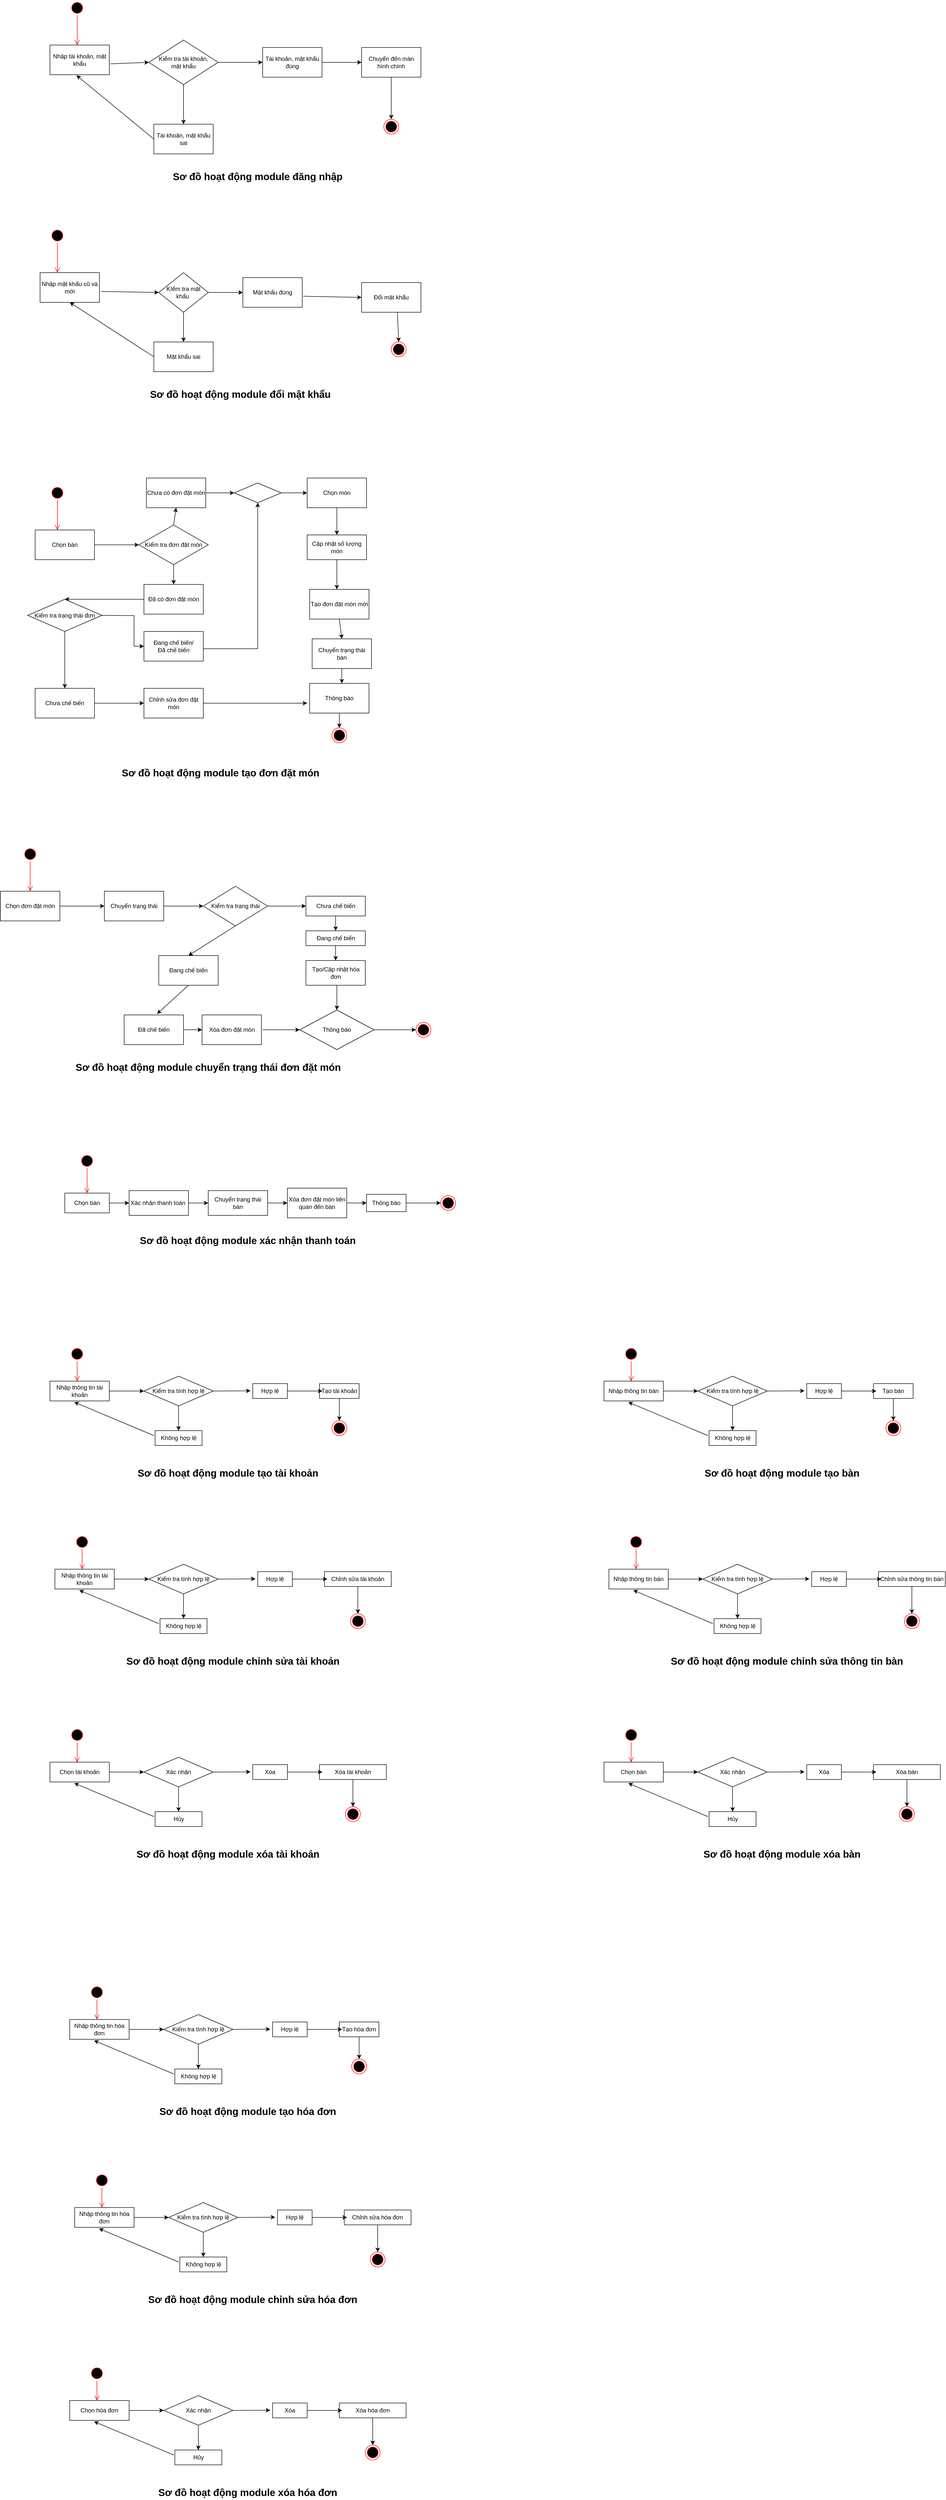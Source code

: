<mxfile version="24.2.8" type="device">
  <diagram name="Page-1" id="wWkT7Sd-vc0gB9i1Pxod">
    <mxGraphModel dx="2587" dy="962" grid="1" gridSize="10" guides="1" tooltips="1" connect="1" arrows="1" fold="1" page="1" pageScale="1" pageWidth="850" pageHeight="1100" math="0" shadow="0">
      <root>
        <mxCell id="0" />
        <mxCell id="1" parent="0" />
        <mxCell id="KpjEV-Iwp159X810K0ua-1" value="" style="ellipse;html=1;shape=startState;fillColor=#000000;strokeColor=#ff0000;" parent="1" vertex="1">
          <mxGeometry x="70" y="90" width="30" height="30" as="geometry" />
        </mxCell>
        <mxCell id="KpjEV-Iwp159X810K0ua-2" value="" style="edgeStyle=orthogonalEdgeStyle;html=1;verticalAlign=bottom;endArrow=open;endSize=8;strokeColor=#ff0000;rounded=0;" parent="1" source="KpjEV-Iwp159X810K0ua-1" edge="1">
          <mxGeometry relative="1" as="geometry">
            <mxPoint x="85" y="180" as="targetPoint" />
          </mxGeometry>
        </mxCell>
        <mxCell id="KpjEV-Iwp159X810K0ua-3" value="" style="ellipse;html=1;shape=endState;fillColor=#000000;strokeColor=#ff0000;" parent="1" vertex="1">
          <mxGeometry x="705" y="330" width="30" height="30" as="geometry" />
        </mxCell>
        <mxCell id="KpjEV-Iwp159X810K0ua-5" value="Nhập tài khoản, mật khẩu" style="rounded=0;whiteSpace=wrap;html=1;" parent="1" vertex="1">
          <mxGeometry x="30" y="180" width="120" height="60" as="geometry" />
        </mxCell>
        <mxCell id="KpjEV-Iwp159X810K0ua-6" value="" style="endArrow=classic;html=1;rounded=0;exitX=1.02;exitY=0.633;exitDx=0;exitDy=0;exitPerimeter=0;entryX=0;entryY=0.5;entryDx=0;entryDy=0;" parent="1" source="KpjEV-Iwp159X810K0ua-5" target="KpjEV-Iwp159X810K0ua-7" edge="1">
          <mxGeometry width="50" height="50" relative="1" as="geometry">
            <mxPoint x="180" y="240" as="sourcePoint" />
            <mxPoint x="230" y="190" as="targetPoint" />
          </mxGeometry>
        </mxCell>
        <mxCell id="KpjEV-Iwp159X810K0ua-7" value="Kiểm tra tài khoản,&lt;br&gt;mật khẩu" style="rhombus;whiteSpace=wrap;html=1;" parent="1" vertex="1">
          <mxGeometry x="230" y="170" width="140" height="90" as="geometry" />
        </mxCell>
        <mxCell id="KpjEV-Iwp159X810K0ua-8" value="" style="endArrow=classic;html=1;rounded=0;exitX=1;exitY=0.5;exitDx=0;exitDy=0;" parent="1" source="KpjEV-Iwp159X810K0ua-7" edge="1">
          <mxGeometry width="50" height="50" relative="1" as="geometry">
            <mxPoint x="400" y="230" as="sourcePoint" />
            <mxPoint x="460" y="215" as="targetPoint" />
          </mxGeometry>
        </mxCell>
        <mxCell id="KpjEV-Iwp159X810K0ua-9" value="Tài khoản, mật khẩu đúng" style="rounded=0;whiteSpace=wrap;html=1;" parent="1" vertex="1">
          <mxGeometry x="460" y="185" width="120" height="60" as="geometry" />
        </mxCell>
        <mxCell id="KpjEV-Iwp159X810K0ua-10" value="" style="endArrow=classic;html=1;rounded=0;exitX=1;exitY=0.5;exitDx=0;exitDy=0;" parent="1" source="KpjEV-Iwp159X810K0ua-9" edge="1">
          <mxGeometry width="50" height="50" relative="1" as="geometry">
            <mxPoint x="600" y="230" as="sourcePoint" />
            <mxPoint x="660" y="215" as="targetPoint" />
          </mxGeometry>
        </mxCell>
        <mxCell id="KpjEV-Iwp159X810K0ua-11" value="Chuyển đến màn hình chính" style="rounded=0;whiteSpace=wrap;html=1;" parent="1" vertex="1">
          <mxGeometry x="660" y="185" width="120" height="60" as="geometry" />
        </mxCell>
        <mxCell id="KpjEV-Iwp159X810K0ua-12" value="" style="endArrow=classic;html=1;rounded=0;exitX=0.5;exitY=1;exitDx=0;exitDy=0;entryX=0.5;entryY=0;entryDx=0;entryDy=0;" parent="1" source="KpjEV-Iwp159X810K0ua-11" target="KpjEV-Iwp159X810K0ua-3" edge="1">
          <mxGeometry width="50" height="50" relative="1" as="geometry">
            <mxPoint x="500" y="320" as="sourcePoint" />
            <mxPoint x="550" y="270" as="targetPoint" />
          </mxGeometry>
        </mxCell>
        <mxCell id="KpjEV-Iwp159X810K0ua-13" value="Tài khoản, mật khẩu sai" style="rounded=0;whiteSpace=wrap;html=1;" parent="1" vertex="1">
          <mxGeometry x="240" y="340" width="120" height="60" as="geometry" />
        </mxCell>
        <mxCell id="KpjEV-Iwp159X810K0ua-14" value="" style="endArrow=classic;html=1;rounded=0;exitX=0.5;exitY=1;exitDx=0;exitDy=0;entryX=0.5;entryY=0;entryDx=0;entryDy=0;" parent="1" source="KpjEV-Iwp159X810K0ua-7" target="KpjEV-Iwp159X810K0ua-13" edge="1">
          <mxGeometry width="50" height="50" relative="1" as="geometry">
            <mxPoint x="240" y="320" as="sourcePoint" />
            <mxPoint x="290" y="270" as="targetPoint" />
          </mxGeometry>
        </mxCell>
        <mxCell id="KpjEV-Iwp159X810K0ua-15" value="" style="endArrow=classic;html=1;rounded=0;exitX=0;exitY=0.5;exitDx=0;exitDy=0;entryX=0.447;entryY=1.02;entryDx=0;entryDy=0;entryPerimeter=0;" parent="1" source="KpjEV-Iwp159X810K0ua-13" target="KpjEV-Iwp159X810K0ua-5" edge="1">
          <mxGeometry width="50" height="50" relative="1" as="geometry">
            <mxPoint x="60" y="400" as="sourcePoint" />
            <mxPoint x="110" y="350" as="targetPoint" />
          </mxGeometry>
        </mxCell>
        <mxCell id="KpjEV-Iwp159X810K0ua-16" value="&lt;font style=&quot;font-size: 20px;&quot;&gt;&lt;b&gt;Sơ đồ hoạt động module đăng nhập&lt;/b&gt;&lt;/font&gt;" style="text;html=1;align=center;verticalAlign=middle;whiteSpace=wrap;rounded=0;" parent="1" vertex="1">
          <mxGeometry x="270" y="430" width="360" height="30" as="geometry" />
        </mxCell>
        <mxCell id="KpjEV-Iwp159X810K0ua-17" value="" style="ellipse;html=1;shape=startState;fillColor=#000000;strokeColor=#ff0000;" parent="1" vertex="1">
          <mxGeometry x="30" y="550" width="30" height="30" as="geometry" />
        </mxCell>
        <mxCell id="KpjEV-Iwp159X810K0ua-18" value="" style="edgeStyle=orthogonalEdgeStyle;html=1;verticalAlign=bottom;endArrow=open;endSize=8;strokeColor=#ff0000;rounded=0;" parent="1" source="KpjEV-Iwp159X810K0ua-17" edge="1">
          <mxGeometry relative="1" as="geometry">
            <mxPoint x="45" y="640" as="targetPoint" />
          </mxGeometry>
        </mxCell>
        <mxCell id="KpjEV-Iwp159X810K0ua-19" value="" style="ellipse;html=1;shape=endState;fillColor=#000000;strokeColor=#ff0000;" parent="1" vertex="1">
          <mxGeometry x="720" y="780" width="30" height="30" as="geometry" />
        </mxCell>
        <mxCell id="KpjEV-Iwp159X810K0ua-20" value="Nhập mật khẩu cũ và mới" style="rounded=0;whiteSpace=wrap;html=1;" parent="1" vertex="1">
          <mxGeometry x="10" y="640" width="120" height="60" as="geometry" />
        </mxCell>
        <mxCell id="KpjEV-Iwp159X810K0ua-22" value="" style="endArrow=classic;html=1;rounded=0;exitX=1.027;exitY=0.633;exitDx=0;exitDy=0;exitPerimeter=0;entryX=0;entryY=0.5;entryDx=0;entryDy=0;" parent="1" source="KpjEV-Iwp159X810K0ua-20" target="KpjEV-Iwp159X810K0ua-24" edge="1">
          <mxGeometry width="50" height="50" relative="1" as="geometry">
            <mxPoint x="140" y="710" as="sourcePoint" />
            <mxPoint x="250" y="718.948" as="targetPoint" />
          </mxGeometry>
        </mxCell>
        <mxCell id="KpjEV-Iwp159X810K0ua-23" value="" style="endArrow=classic;html=1;rounded=0;exitX=1;exitY=0.5;exitDx=0;exitDy=0;" parent="1" source="KpjEV-Iwp159X810K0ua-24" edge="1">
          <mxGeometry width="50" height="50" relative="1" as="geometry">
            <mxPoint x="370" y="740" as="sourcePoint" />
            <mxPoint x="420" y="680" as="targetPoint" />
          </mxGeometry>
        </mxCell>
        <mxCell id="KpjEV-Iwp159X810K0ua-24" value="KIểm tra mật khẩu&amp;nbsp;" style="rhombus;whiteSpace=wrap;html=1;" parent="1" vertex="1">
          <mxGeometry x="250" y="640" width="100" height="80" as="geometry" />
        </mxCell>
        <mxCell id="KpjEV-Iwp159X810K0ua-25" value="Mật khẩu đúng" style="rounded=0;whiteSpace=wrap;html=1;" parent="1" vertex="1">
          <mxGeometry x="420" y="650" width="120" height="60" as="geometry" />
        </mxCell>
        <mxCell id="KpjEV-Iwp159X810K0ua-26" value="Đổi mật khẩu" style="rounded=0;whiteSpace=wrap;html=1;" parent="1" vertex="1">
          <mxGeometry x="660" y="660" width="120" height="60" as="geometry" />
        </mxCell>
        <mxCell id="KpjEV-Iwp159X810K0ua-27" value="Mật khẩu sai" style="rounded=0;whiteSpace=wrap;html=1;" parent="1" vertex="1">
          <mxGeometry x="240" y="780" width="120" height="60" as="geometry" />
        </mxCell>
        <mxCell id="KpjEV-Iwp159X810K0ua-28" value="" style="endArrow=classic;html=1;rounded=0;exitX=0.5;exitY=1;exitDx=0;exitDy=0;entryX=0.5;entryY=0;entryDx=0;entryDy=0;" parent="1" source="KpjEV-Iwp159X810K0ua-24" target="KpjEV-Iwp159X810K0ua-27" edge="1">
          <mxGeometry width="50" height="50" relative="1" as="geometry">
            <mxPoint x="120" y="830" as="sourcePoint" />
            <mxPoint x="170" y="780" as="targetPoint" />
          </mxGeometry>
        </mxCell>
        <mxCell id="KpjEV-Iwp159X810K0ua-29" value="" style="endArrow=classic;html=1;rounded=0;exitX=1.017;exitY=0.627;exitDx=0;exitDy=0;exitPerimeter=0;entryX=0;entryY=0.5;entryDx=0;entryDy=0;" parent="1" source="KpjEV-Iwp159X810K0ua-25" target="KpjEV-Iwp159X810K0ua-26" edge="1">
          <mxGeometry width="50" height="50" relative="1" as="geometry">
            <mxPoint x="600" y="770" as="sourcePoint" />
            <mxPoint x="650" y="720" as="targetPoint" />
          </mxGeometry>
        </mxCell>
        <mxCell id="KpjEV-Iwp159X810K0ua-30" value="" style="endArrow=classic;html=1;rounded=0;exitX=0.603;exitY=1;exitDx=0;exitDy=0;exitPerimeter=0;entryX=0.5;entryY=0;entryDx=0;entryDy=0;" parent="1" source="KpjEV-Iwp159X810K0ua-26" target="KpjEV-Iwp159X810K0ua-19" edge="1">
          <mxGeometry width="50" height="50" relative="1" as="geometry">
            <mxPoint x="630" y="830" as="sourcePoint" />
            <mxPoint x="680" y="780" as="targetPoint" />
          </mxGeometry>
        </mxCell>
        <mxCell id="KpjEV-Iwp159X810K0ua-31" value="" style="endArrow=classic;html=1;rounded=0;exitX=0;exitY=0.5;exitDx=0;exitDy=0;entryX=0.5;entryY=1;entryDx=0;entryDy=0;" parent="1" source="KpjEV-Iwp159X810K0ua-27" target="KpjEV-Iwp159X810K0ua-20" edge="1">
          <mxGeometry width="50" height="50" relative="1" as="geometry">
            <mxPoint x="80" y="830" as="sourcePoint" />
            <mxPoint x="130" y="780" as="targetPoint" />
          </mxGeometry>
        </mxCell>
        <mxCell id="KpjEV-Iwp159X810K0ua-32" value="&lt;font style=&quot;font-size: 20px;&quot;&gt;&lt;b&gt;Sơ đồ hoạt động module đổi mật khẩu&lt;/b&gt;&lt;/font&gt;" style="text;html=1;align=center;verticalAlign=middle;whiteSpace=wrap;rounded=0;" parent="1" vertex="1">
          <mxGeometry x="160" y="870" width="510" height="30" as="geometry" />
        </mxCell>
        <mxCell id="KpjEV-Iwp159X810K0ua-33" value="" style="ellipse;html=1;shape=startState;fillColor=#000000;strokeColor=#ff0000;" parent="1" vertex="1">
          <mxGeometry x="30" y="1070" width="30" height="30" as="geometry" />
        </mxCell>
        <mxCell id="KpjEV-Iwp159X810K0ua-34" value="" style="edgeStyle=orthogonalEdgeStyle;html=1;verticalAlign=bottom;endArrow=open;endSize=8;strokeColor=#ff0000;rounded=0;" parent="1" source="KpjEV-Iwp159X810K0ua-33" edge="1">
          <mxGeometry relative="1" as="geometry">
            <mxPoint x="45" y="1160" as="targetPoint" />
          </mxGeometry>
        </mxCell>
        <mxCell id="KpjEV-Iwp159X810K0ua-35" value="" style="ellipse;html=1;shape=endState;fillColor=#000000;strokeColor=#ff0000;" parent="1" vertex="1">
          <mxGeometry x="600" y="1560" width="30" height="30" as="geometry" />
        </mxCell>
        <mxCell id="KpjEV-Iwp159X810K0ua-36" value="Chọn bàn" style="rounded=0;whiteSpace=wrap;html=1;" parent="1" vertex="1">
          <mxGeometry y="1160" width="120" height="60" as="geometry" />
        </mxCell>
        <mxCell id="KpjEV-Iwp159X810K0ua-38" value="" style="endArrow=classic;html=1;rounded=0;exitX=1;exitY=0.5;exitDx=0;exitDy=0;entryX=0;entryY=0.5;entryDx=0;entryDy=0;" parent="1" source="KpjEV-Iwp159X810K0ua-36" edge="1">
          <mxGeometry width="50" height="50" relative="1" as="geometry">
            <mxPoint x="140" y="1220" as="sourcePoint" />
            <mxPoint x="210" y="1190" as="targetPoint" />
          </mxGeometry>
        </mxCell>
        <mxCell id="KpjEV-Iwp159X810K0ua-39" value="Kiểm tra đơn đặt món" style="rhombus;whiteSpace=wrap;html=1;" parent="1" vertex="1">
          <mxGeometry x="210" y="1150" width="140" height="80" as="geometry" />
        </mxCell>
        <mxCell id="KpjEV-Iwp159X810K0ua-40" value="" style="endArrow=classic;html=1;rounded=0;exitX=0.5;exitY=0;exitDx=0;exitDy=0;entryX=0.5;entryY=1;entryDx=0;entryDy=0;" parent="1" source="KpjEV-Iwp159X810K0ua-39" target="KpjEV-Iwp159X810K0ua-41" edge="1">
          <mxGeometry width="50" height="50" relative="1" as="geometry">
            <mxPoint x="380" y="1200" as="sourcePoint" />
            <mxPoint x="420" y="1190" as="targetPoint" />
            <Array as="points" />
          </mxGeometry>
        </mxCell>
        <mxCell id="KpjEV-Iwp159X810K0ua-41" value="Chưa có đơn đặt món" style="rounded=0;whiteSpace=wrap;html=1;" parent="1" vertex="1">
          <mxGeometry x="225" y="1055" width="120" height="60" as="geometry" />
        </mxCell>
        <mxCell id="KpjEV-Iwp159X810K0ua-42" value="Chọn món" style="rounded=0;whiteSpace=wrap;html=1;" parent="1" vertex="1">
          <mxGeometry x="550" y="1055" width="120" height="60" as="geometry" />
        </mxCell>
        <mxCell id="KpjEV-Iwp159X810K0ua-43" value="" style="endArrow=classic;html=1;rounded=0;exitX=1;exitY=0.5;exitDx=0;exitDy=0;entryX=0;entryY=0.5;entryDx=0;entryDy=0;" parent="1" source="KpjEV-Iwp159X810K0ua-41" target="KpjEV-Iwp159X810K0ua-101" edge="1">
          <mxGeometry width="50" height="50" relative="1" as="geometry">
            <mxPoint x="545" y="1240.32" as="sourcePoint" />
            <mxPoint x="425" y="1080.32" as="targetPoint" />
          </mxGeometry>
        </mxCell>
        <mxCell id="KpjEV-Iwp159X810K0ua-45" value="Thông báo" style="rounded=0;whiteSpace=wrap;html=1;" parent="1" vertex="1">
          <mxGeometry x="555" y="1470" width="120" height="60" as="geometry" />
        </mxCell>
        <mxCell id="KpjEV-Iwp159X810K0ua-46" value="" style="endArrow=classic;html=1;rounded=0;exitX=0.5;exitY=1;exitDx=0;exitDy=0;entryX=0.5;entryY=0;entryDx=0;entryDy=0;" parent="1" source="KpjEV-Iwp159X810K0ua-45" target="KpjEV-Iwp159X810K0ua-35" edge="1">
          <mxGeometry width="50" height="50" relative="1" as="geometry">
            <mxPoint x="460" y="1530" as="sourcePoint" />
            <mxPoint x="510" y="1480" as="targetPoint" />
          </mxGeometry>
        </mxCell>
        <mxCell id="KpjEV-Iwp159X810K0ua-47" value="Đã có đơn đặt món" style="rounded=0;whiteSpace=wrap;html=1;" parent="1" vertex="1">
          <mxGeometry x="220" y="1270" width="120" height="60" as="geometry" />
        </mxCell>
        <mxCell id="KpjEV-Iwp159X810K0ua-48" value="" style="endArrow=classic;html=1;rounded=0;exitX=0.5;exitY=1;exitDx=0;exitDy=0;entryX=0.5;entryY=0;entryDx=0;entryDy=0;" parent="1" source="KpjEV-Iwp159X810K0ua-39" target="KpjEV-Iwp159X810K0ua-47" edge="1">
          <mxGeometry width="50" height="50" relative="1" as="geometry">
            <mxPoint x="140" y="1310" as="sourcePoint" />
            <mxPoint x="190" y="1260" as="targetPoint" />
          </mxGeometry>
        </mxCell>
        <mxCell id="KpjEV-Iwp159X810K0ua-50" value="Kiểm tra trạng thái đơn" style="rhombus;whiteSpace=wrap;html=1;" parent="1" vertex="1">
          <mxGeometry x="-15" y="1300" width="150" height="65" as="geometry" />
        </mxCell>
        <mxCell id="KpjEV-Iwp159X810K0ua-51" value="" style="endArrow=classic;html=1;rounded=0;exitX=0;exitY=0.5;exitDx=0;exitDy=0;entryX=0.5;entryY=0;entryDx=0;entryDy=0;" parent="1" source="KpjEV-Iwp159X810K0ua-47" target="KpjEV-Iwp159X810K0ua-50" edge="1">
          <mxGeometry width="50" height="50" relative="1" as="geometry">
            <mxPoint x="160" y="1400" as="sourcePoint" />
            <mxPoint x="210" y="1350" as="targetPoint" />
          </mxGeometry>
        </mxCell>
        <mxCell id="KpjEV-Iwp159X810K0ua-52" value="Đang chế biến/&lt;br&gt;Đã chế biến" style="rounded=0;whiteSpace=wrap;html=1;" parent="1" vertex="1">
          <mxGeometry x="220" y="1365" width="120" height="60" as="geometry" />
        </mxCell>
        <mxCell id="KpjEV-Iwp159X810K0ua-53" value="" style="endArrow=classic;html=1;rounded=0;exitX=0.5;exitY=1;exitDx=0;exitDy=0;entryX=0.5;entryY=0;entryDx=0;entryDy=0;" parent="1" source="KpjEV-Iwp159X810K0ua-50" target="KpjEV-Iwp159X810K0ua-54" edge="1">
          <mxGeometry width="50" height="50" relative="1" as="geometry">
            <mxPoint x="-27.5" y="1470" as="sourcePoint" />
            <mxPoint x="267.5" y="1555.5" as="targetPoint" />
          </mxGeometry>
        </mxCell>
        <mxCell id="KpjEV-Iwp159X810K0ua-54" value="Chưa chế biến" style="rounded=0;whiteSpace=wrap;html=1;" parent="1" vertex="1">
          <mxGeometry y="1479.98" width="120" height="60" as="geometry" />
        </mxCell>
        <mxCell id="KpjEV-Iwp159X810K0ua-55" value="" style="endArrow=classic;html=1;rounded=0;exitX=1;exitY=0.5;exitDx=0;exitDy=0;entryX=0;entryY=0.5;entryDx=0;entryDy=0;" parent="1" source="KpjEV-Iwp159X810K0ua-54" target="KpjEV-Iwp159X810K0ua-60" edge="1">
          <mxGeometry width="50" height="50" relative="1" as="geometry">
            <mxPoint x="177.5" y="1577.48" as="sourcePoint" />
            <mxPoint x="207.5" y="1557.48" as="targetPoint" />
          </mxGeometry>
        </mxCell>
        <mxCell id="KpjEV-Iwp159X810K0ua-56" value="" style="endArrow=classic;html=1;rounded=0;exitX=1;exitY=0.5;exitDx=0;exitDy=0;entryX=0;entryY=0.5;entryDx=0;entryDy=0;" parent="1" source="KpjEV-Iwp159X810K0ua-50" target="KpjEV-Iwp159X810K0ua-52" edge="1">
          <mxGeometry width="50" height="50" relative="1" as="geometry">
            <mxPoint x="90" y="1430" as="sourcePoint" />
            <mxPoint x="140" y="1380" as="targetPoint" />
            <Array as="points">
              <mxPoint x="200" y="1333" />
              <mxPoint x="200" y="1395" />
            </Array>
          </mxGeometry>
        </mxCell>
        <mxCell id="KpjEV-Iwp159X810K0ua-57" value="Tạo đơn đặt món mới" style="rounded=0;whiteSpace=wrap;html=1;" parent="1" vertex="1">
          <mxGeometry x="555" y="1280" width="120" height="60" as="geometry" />
        </mxCell>
        <mxCell id="KpjEV-Iwp159X810K0ua-59" value="" style="endArrow=classic;html=1;rounded=0;exitX=0.5;exitY=1;exitDx=0;exitDy=0;entryX=0.458;entryY=0;entryDx=0;entryDy=0;entryPerimeter=0;" parent="1" source="KpjEV-Iwp159X810K0ua-97" target="KpjEV-Iwp159X810K0ua-57" edge="1">
          <mxGeometry width="50" height="50" relative="1" as="geometry">
            <mxPoint x="355" y="1350" as="sourcePoint" />
            <mxPoint x="450" y="1360" as="targetPoint" />
          </mxGeometry>
        </mxCell>
        <mxCell id="KpjEV-Iwp159X810K0ua-60" value="Chỉnh sửa đơn đặt món" style="rounded=0;whiteSpace=wrap;html=1;" parent="1" vertex="1">
          <mxGeometry x="220" y="1479.98" width="120" height="60" as="geometry" />
        </mxCell>
        <mxCell id="KpjEV-Iwp159X810K0ua-62" value="&lt;font style=&quot;font-size: 20px;&quot;&gt;&lt;b&gt;Sơ đồ hoạt động module tạo đơn đặt món&lt;/b&gt;&lt;/font&gt;" style="text;html=1;align=center;verticalAlign=middle;whiteSpace=wrap;rounded=0;" parent="1" vertex="1">
          <mxGeometry x="120" y="1635" width="510" height="30" as="geometry" />
        </mxCell>
        <mxCell id="KpjEV-Iwp159X810K0ua-63" value="" style="ellipse;html=1;shape=startState;fillColor=#000000;strokeColor=#ff0000;" parent="1" vertex="1">
          <mxGeometry x="-25" y="1800" width="30" height="30" as="geometry" />
        </mxCell>
        <mxCell id="KpjEV-Iwp159X810K0ua-64" value="" style="edgeStyle=orthogonalEdgeStyle;html=1;verticalAlign=bottom;endArrow=open;endSize=8;strokeColor=#ff0000;rounded=0;" parent="1" source="KpjEV-Iwp159X810K0ua-63" edge="1">
          <mxGeometry relative="1" as="geometry">
            <mxPoint x="-10" y="1890" as="targetPoint" />
          </mxGeometry>
        </mxCell>
        <mxCell id="KpjEV-Iwp159X810K0ua-65" value="Chọn đơn đặt món" style="rounded=0;whiteSpace=wrap;html=1;" parent="1" vertex="1">
          <mxGeometry x="-70" y="1890" width="120" height="60" as="geometry" />
        </mxCell>
        <mxCell id="KpjEV-Iwp159X810K0ua-66" value="Chuyển trạng thái" style="rounded=0;whiteSpace=wrap;html=1;" parent="1" vertex="1">
          <mxGeometry x="140" y="1890" width="120" height="60" as="geometry" />
        </mxCell>
        <mxCell id="KpjEV-Iwp159X810K0ua-67" value="" style="endArrow=classic;html=1;rounded=0;exitX=1;exitY=0.5;exitDx=0;exitDy=0;entryX=0;entryY=0.5;entryDx=0;entryDy=0;" parent="1" source="KpjEV-Iwp159X810K0ua-65" target="KpjEV-Iwp159X810K0ua-66" edge="1">
          <mxGeometry width="50" height="50" relative="1" as="geometry">
            <mxPoint x="80" y="1940" as="sourcePoint" />
            <mxPoint x="130" y="1890" as="targetPoint" />
          </mxGeometry>
        </mxCell>
        <mxCell id="KpjEV-Iwp159X810K0ua-68" value="Kiểm tra trạng thái" style="rhombus;whiteSpace=wrap;html=1;" parent="1" vertex="1">
          <mxGeometry x="340" y="1880" width="130" height="80" as="geometry" />
        </mxCell>
        <mxCell id="KpjEV-Iwp159X810K0ua-69" value="" style="endArrow=classic;html=1;rounded=0;exitX=1;exitY=0.5;exitDx=0;exitDy=0;entryX=0;entryY=0.5;entryDx=0;entryDy=0;" parent="1" source="KpjEV-Iwp159X810K0ua-66" target="KpjEV-Iwp159X810K0ua-68" edge="1">
          <mxGeometry width="50" height="50" relative="1" as="geometry">
            <mxPoint x="290" y="1940" as="sourcePoint" />
            <mxPoint x="340" y="1890" as="targetPoint" />
          </mxGeometry>
        </mxCell>
        <mxCell id="KpjEV-Iwp159X810K0ua-70" value="Chưa chế biến" style="rounded=0;whiteSpace=wrap;html=1;" parent="1" vertex="1">
          <mxGeometry x="547.5" y="1900" width="120" height="40" as="geometry" />
        </mxCell>
        <mxCell id="KpjEV-Iwp159X810K0ua-71" value="" style="endArrow=classic;html=1;rounded=0;exitX=1;exitY=0.5;exitDx=0;exitDy=0;entryX=0;entryY=0.5;entryDx=0;entryDy=0;" parent="1" source="KpjEV-Iwp159X810K0ua-68" target="KpjEV-Iwp159X810K0ua-70" edge="1">
          <mxGeometry width="50" height="50" relative="1" as="geometry">
            <mxPoint x="500" y="1920" as="sourcePoint" />
            <mxPoint x="550" y="1870" as="targetPoint" />
          </mxGeometry>
        </mxCell>
        <mxCell id="KpjEV-Iwp159X810K0ua-72" value="Đang chế biến" style="rounded=0;whiteSpace=wrap;html=1;" parent="1" vertex="1">
          <mxGeometry x="547.5" y="1970" width="120" height="30" as="geometry" />
        </mxCell>
        <mxCell id="KpjEV-Iwp159X810K0ua-73" value="" style="endArrow=classic;html=1;rounded=0;exitX=0.5;exitY=1;exitDx=0;exitDy=0;entryX=0.5;entryY=0;entryDx=0;entryDy=0;" parent="1" source="KpjEV-Iwp159X810K0ua-70" target="KpjEV-Iwp159X810K0ua-72" edge="1">
          <mxGeometry width="50" height="50" relative="1" as="geometry">
            <mxPoint x="390" y="2050" as="sourcePoint" />
            <mxPoint x="440" y="2000" as="targetPoint" />
          </mxGeometry>
        </mxCell>
        <mxCell id="KpjEV-Iwp159X810K0ua-75" value="" style="endArrow=classic;html=1;rounded=0;entryX=0.5;entryY=0;entryDx=0;entryDy=0;exitX=0.521;exitY=1;exitDx=0;exitDy=0;exitPerimeter=0;" parent="1" source="KpjEV-Iwp159X810K0ua-93" target="KpjEV-Iwp159X810K0ua-82" edge="1">
          <mxGeometry width="50" height="50" relative="1" as="geometry">
            <mxPoint x="610" y="2090" as="sourcePoint" />
            <mxPoint x="610" y="2130" as="targetPoint" />
          </mxGeometry>
        </mxCell>
        <mxCell id="KpjEV-Iwp159X810K0ua-76" value="Đang chế biến" style="rounded=0;whiteSpace=wrap;html=1;" parent="1" vertex="1">
          <mxGeometry x="250" y="2020" width="120" height="60" as="geometry" />
        </mxCell>
        <mxCell id="KpjEV-Iwp159X810K0ua-77" value="" style="endArrow=classic;html=1;rounded=0;exitX=0.5;exitY=1;exitDx=0;exitDy=0;entryX=0.5;entryY=0;entryDx=0;entryDy=0;" parent="1" source="KpjEV-Iwp159X810K0ua-68" target="KpjEV-Iwp159X810K0ua-76" edge="1">
          <mxGeometry width="50" height="50" relative="1" as="geometry">
            <mxPoint x="260" y="2040" as="sourcePoint" />
            <mxPoint x="310" y="1990" as="targetPoint" />
          </mxGeometry>
        </mxCell>
        <mxCell id="KpjEV-Iwp159X810K0ua-78" value="Đã chế biến" style="rounded=0;whiteSpace=wrap;html=1;" parent="1" vertex="1">
          <mxGeometry x="180" y="2140" width="120" height="60" as="geometry" />
        </mxCell>
        <mxCell id="KpjEV-Iwp159X810K0ua-80" value="" style="endArrow=classic;html=1;rounded=0;entryX=0;entryY=0.5;entryDx=0;entryDy=0;" parent="1" target="KpjEV-Iwp159X810K0ua-82" edge="1">
          <mxGeometry width="50" height="50" relative="1" as="geometry">
            <mxPoint x="460" y="2170" as="sourcePoint" />
            <mxPoint x="550" y="2170" as="targetPoint" />
          </mxGeometry>
        </mxCell>
        <mxCell id="KpjEV-Iwp159X810K0ua-81" value="" style="endArrow=classic;html=1;rounded=0;exitX=0.5;exitY=1;exitDx=0;exitDy=0;entryX=0.555;entryY=-0.036;entryDx=0;entryDy=0;entryPerimeter=0;" parent="1" source="KpjEV-Iwp159X810K0ua-76" target="KpjEV-Iwp159X810K0ua-78" edge="1">
          <mxGeometry width="50" height="50" relative="1" as="geometry">
            <mxPoint x="260" y="2130" as="sourcePoint" />
            <mxPoint x="310" y="2080" as="targetPoint" />
          </mxGeometry>
        </mxCell>
        <mxCell id="KpjEV-Iwp159X810K0ua-82" value="Thông báo" style="rhombus;whiteSpace=wrap;html=1;" parent="1" vertex="1">
          <mxGeometry x="535" y="2130" width="150" height="80" as="geometry" />
        </mxCell>
        <mxCell id="KpjEV-Iwp159X810K0ua-83" value="" style="ellipse;html=1;shape=endState;fillColor=#000000;strokeColor=#ff0000;" parent="1" vertex="1">
          <mxGeometry x="770" y="2155" width="30" height="30" as="geometry" />
        </mxCell>
        <mxCell id="KpjEV-Iwp159X810K0ua-84" value="" style="endArrow=classic;html=1;rounded=0;exitX=1;exitY=0.5;exitDx=0;exitDy=0;entryX=0;entryY=0.5;entryDx=0;entryDy=0;" parent="1" source="KpjEV-Iwp159X810K0ua-82" target="KpjEV-Iwp159X810K0ua-83" edge="1">
          <mxGeometry width="50" height="50" relative="1" as="geometry">
            <mxPoint x="710" y="2160" as="sourcePoint" />
            <mxPoint x="760" y="2110" as="targetPoint" />
          </mxGeometry>
        </mxCell>
        <mxCell id="KpjEV-Iwp159X810K0ua-85" value="&lt;font style=&quot;font-size: 20px;&quot;&gt;&lt;b&gt;Sơ đồ hoạt động module chuyển trạng thái đơn đặt món&lt;/b&gt;&lt;/font&gt;" style="text;html=1;align=center;verticalAlign=middle;whiteSpace=wrap;rounded=0;" parent="1" vertex="1">
          <mxGeometry x="60" y="2230" width="580" height="30" as="geometry" />
        </mxCell>
        <mxCell id="KpjEV-Iwp159X810K0ua-86" value="" style="ellipse;html=1;shape=startState;fillColor=#000000;strokeColor=#ff0000;" parent="1" vertex="1">
          <mxGeometry x="90" y="2420" width="30" height="30" as="geometry" />
        </mxCell>
        <mxCell id="KpjEV-Iwp159X810K0ua-87" value="" style="edgeStyle=orthogonalEdgeStyle;html=1;verticalAlign=bottom;endArrow=open;endSize=8;strokeColor=#ff0000;rounded=0;" parent="1" source="KpjEV-Iwp159X810K0ua-86" edge="1">
          <mxGeometry relative="1" as="geometry">
            <mxPoint x="105" y="2500" as="targetPoint" />
          </mxGeometry>
        </mxCell>
        <mxCell id="KpjEV-Iwp159X810K0ua-88" value="Chọn bàn" style="rounded=0;whiteSpace=wrap;html=1;" parent="1" vertex="1">
          <mxGeometry x="60" y="2500" width="90" height="40" as="geometry" />
        </mxCell>
        <mxCell id="KpjEV-Iwp159X810K0ua-89" value="Xác nhận thanh toán&amp;nbsp;" style="rounded=0;whiteSpace=wrap;html=1;" parent="1" vertex="1">
          <mxGeometry x="190" y="2495" width="120" height="50" as="geometry" />
        </mxCell>
        <mxCell id="KpjEV-Iwp159X810K0ua-93" value="Tạo/Cập nhật hóa đơn" style="rounded=0;whiteSpace=wrap;html=1;" parent="1" vertex="1">
          <mxGeometry x="547.5" y="2030" width="120" height="50" as="geometry" />
        </mxCell>
        <mxCell id="KpjEV-Iwp159X810K0ua-94" value="Chuyển trạng thái bàn" style="rounded=0;whiteSpace=wrap;html=1;" parent="1" vertex="1">
          <mxGeometry x="560" y="1380" width="120" height="60" as="geometry" />
        </mxCell>
        <mxCell id="KpjEV-Iwp159X810K0ua-96" value="" style="endArrow=classic;html=1;rounded=0;exitX=0.5;exitY=1;exitDx=0;exitDy=0;entryX=0.542;entryY=0;entryDx=0;entryDy=0;entryPerimeter=0;" parent="1" source="KpjEV-Iwp159X810K0ua-94" target="KpjEV-Iwp159X810K0ua-45" edge="1">
          <mxGeometry width="50" height="50" relative="1" as="geometry">
            <mxPoint x="715" y="1460" as="sourcePoint" />
            <mxPoint x="765" y="1410" as="targetPoint" />
          </mxGeometry>
        </mxCell>
        <mxCell id="KpjEV-Iwp159X810K0ua-97" value="Cập nhật số lượng món" style="rounded=0;whiteSpace=wrap;html=1;" parent="1" vertex="1">
          <mxGeometry x="550" y="1170" width="120" height="50" as="geometry" />
        </mxCell>
        <mxCell id="KpjEV-Iwp159X810K0ua-98" value="" style="endArrow=classic;html=1;rounded=0;exitX=0.5;exitY=1;exitDx=0;exitDy=0;entryX=0.5;entryY=0;entryDx=0;entryDy=0;" parent="1" source="KpjEV-Iwp159X810K0ua-42" target="KpjEV-Iwp159X810K0ua-97" edge="1">
          <mxGeometry width="50" height="50" relative="1" as="geometry">
            <mxPoint x="450" y="1300.32" as="sourcePoint" />
            <mxPoint x="610.64" y="1129.67" as="targetPoint" />
          </mxGeometry>
        </mxCell>
        <mxCell id="KpjEV-Iwp159X810K0ua-99" value="" style="endArrow=classic;html=1;rounded=0;exitX=1;exitY=0.583;exitDx=0;exitDy=0;entryX=0.5;entryY=1;entryDx=0;entryDy=0;exitPerimeter=0;" parent="1" source="KpjEV-Iwp159X810K0ua-52" target="KpjEV-Iwp159X810K0ua-101" edge="1">
          <mxGeometry width="50" height="50" relative="1" as="geometry">
            <mxPoint x="370" y="1390" as="sourcePoint" />
            <mxPoint x="380" y="1180" as="targetPoint" />
            <Array as="points">
              <mxPoint x="450" y="1400" />
            </Array>
          </mxGeometry>
        </mxCell>
        <mxCell id="KpjEV-Iwp159X810K0ua-101" value="" style="rhombus;whiteSpace=wrap;html=1;" parent="1" vertex="1">
          <mxGeometry x="402.5" y="1065" width="95" height="40" as="geometry" />
        </mxCell>
        <mxCell id="KpjEV-Iwp159X810K0ua-102" value="" style="endArrow=classic;html=1;rounded=0;exitX=1;exitY=0.5;exitDx=0;exitDy=0;entryX=0;entryY=0.5;entryDx=0;entryDy=0;" parent="1" source="KpjEV-Iwp159X810K0ua-101" target="KpjEV-Iwp159X810K0ua-42" edge="1">
          <mxGeometry width="50" height="50" relative="1" as="geometry">
            <mxPoint x="555" y="1190.32" as="sourcePoint" />
            <mxPoint x="605" y="1140.32" as="targetPoint" />
          </mxGeometry>
        </mxCell>
        <mxCell id="KpjEV-Iwp159X810K0ua-103" value="" style="endArrow=classic;html=1;rounded=0;exitX=0.5;exitY=1;exitDx=0;exitDy=0;entryX=0.5;entryY=0;entryDx=0;entryDy=0;" parent="1" source="KpjEV-Iwp159X810K0ua-57" target="KpjEV-Iwp159X810K0ua-94" edge="1">
          <mxGeometry width="50" height="50" relative="1" as="geometry">
            <mxPoint x="425" y="1410" as="sourcePoint" />
            <mxPoint x="680" y="1270" as="targetPoint" />
          </mxGeometry>
        </mxCell>
        <mxCell id="KpjEV-Iwp159X810K0ua-105" value="" style="endArrow=classic;html=1;rounded=0;exitX=1;exitY=0.5;exitDx=0;exitDy=0;entryX=0;entryY=0.5;entryDx=0;entryDy=0;" parent="1" source="KpjEV-Iwp159X810K0ua-88" target="KpjEV-Iwp159X810K0ua-89" edge="1">
          <mxGeometry width="50" height="50" relative="1" as="geometry">
            <mxPoint x="150" y="2670" as="sourcePoint" />
            <mxPoint x="200" y="2620" as="targetPoint" />
          </mxGeometry>
        </mxCell>
        <mxCell id="KpjEV-Iwp159X810K0ua-106" value="Chuyển trạng thái bàn" style="rounded=0;whiteSpace=wrap;html=1;" parent="1" vertex="1">
          <mxGeometry x="350" y="2495" width="120" height="50" as="geometry" />
        </mxCell>
        <mxCell id="KpjEV-Iwp159X810K0ua-107" value="" style="endArrow=classic;html=1;rounded=0;exitX=1;exitY=0.5;exitDx=0;exitDy=0;entryX=0;entryY=0.5;entryDx=0;entryDy=0;" parent="1" source="KpjEV-Iwp159X810K0ua-89" target="KpjEV-Iwp159X810K0ua-106" edge="1">
          <mxGeometry width="50" height="50" relative="1" as="geometry">
            <mxPoint x="330.0" y="2515" as="sourcePoint" />
            <mxPoint x="380" y="2520" as="targetPoint" />
          </mxGeometry>
        </mxCell>
        <mxCell id="KpjEV-Iwp159X810K0ua-108" value="Xóa đơn đặt món liên quan đến bàn" style="rounded=0;whiteSpace=wrap;html=1;" parent="1" vertex="1">
          <mxGeometry x="510" y="2490" width="120" height="60" as="geometry" />
        </mxCell>
        <mxCell id="KpjEV-Iwp159X810K0ua-109" value="" style="endArrow=classic;html=1;rounded=0;exitX=1;exitY=0.5;exitDx=0;exitDy=0;entryX=0;entryY=0.5;entryDx=0;entryDy=0;" parent="1" source="KpjEV-Iwp159X810K0ua-106" target="KpjEV-Iwp159X810K0ua-108" edge="1">
          <mxGeometry width="50" height="50" relative="1" as="geometry">
            <mxPoint x="500" y="2540" as="sourcePoint" />
            <mxPoint x="550" y="2490" as="targetPoint" />
          </mxGeometry>
        </mxCell>
        <mxCell id="KpjEV-Iwp159X810K0ua-110" value="" style="endArrow=classic;html=1;rounded=0;exitX=1;exitY=0.5;exitDx=0;exitDy=0;" parent="1" source="KpjEV-Iwp159X810K0ua-60" edge="1">
          <mxGeometry width="50" height="50" relative="1" as="geometry">
            <mxPoint x="380" y="1530" as="sourcePoint" />
            <mxPoint x="550" y="1510" as="targetPoint" />
          </mxGeometry>
        </mxCell>
        <mxCell id="KpjEV-Iwp159X810K0ua-111" value="Thông báo" style="rounded=0;whiteSpace=wrap;html=1;" parent="1" vertex="1">
          <mxGeometry x="670" y="2502.5" width="80" height="35" as="geometry" />
        </mxCell>
        <mxCell id="KpjEV-Iwp159X810K0ua-112" value="" style="endArrow=classic;html=1;rounded=0;exitX=1;exitY=0.5;exitDx=0;exitDy=0;exitPerimeter=0;entryX=0;entryY=0.5;entryDx=0;entryDy=0;" parent="1" source="KpjEV-Iwp159X810K0ua-108" target="KpjEV-Iwp159X810K0ua-111" edge="1">
          <mxGeometry width="50" height="50" relative="1" as="geometry">
            <mxPoint x="640" y="2530" as="sourcePoint" />
            <mxPoint x="690" y="2480" as="targetPoint" />
          </mxGeometry>
        </mxCell>
        <mxCell id="KpjEV-Iwp159X810K0ua-113" value="" style="ellipse;html=1;shape=endState;fillColor=#000000;strokeColor=#ff0000;" parent="1" vertex="1">
          <mxGeometry x="820" y="2505" width="30" height="30" as="geometry" />
        </mxCell>
        <mxCell id="KpjEV-Iwp159X810K0ua-114" value="" style="endArrow=classic;html=1;rounded=0;exitX=1;exitY=0.5;exitDx=0;exitDy=0;entryX=0;entryY=0.5;entryDx=0;entryDy=0;" parent="1" source="KpjEV-Iwp159X810K0ua-111" target="KpjEV-Iwp159X810K0ua-113" edge="1">
          <mxGeometry width="50" height="50" relative="1" as="geometry">
            <mxPoint x="770" y="2530" as="sourcePoint" />
            <mxPoint x="820" y="2480" as="targetPoint" />
          </mxGeometry>
        </mxCell>
        <mxCell id="KpjEV-Iwp159X810K0ua-115" value="&lt;font style=&quot;font-size: 20px;&quot;&gt;&lt;b&gt;Sơ đồ hoạt động module xác nhận thanh toán&lt;/b&gt;&lt;/font&gt;" style="text;html=1;align=center;verticalAlign=middle;whiteSpace=wrap;rounded=0;" parent="1" vertex="1">
          <mxGeometry x="140" y="2580" width="580" height="30" as="geometry" />
        </mxCell>
        <mxCell id="KpjEV-Iwp159X810K0ua-116" value="" style="ellipse;html=1;shape=startState;fillColor=#000000;strokeColor=#ff0000;" parent="1" vertex="1">
          <mxGeometry x="70" y="2810" width="30" height="30" as="geometry" />
        </mxCell>
        <mxCell id="KpjEV-Iwp159X810K0ua-117" value="" style="edgeStyle=orthogonalEdgeStyle;html=1;verticalAlign=bottom;endArrow=open;endSize=8;strokeColor=#ff0000;rounded=0;" parent="1" source="KpjEV-Iwp159X810K0ua-116" edge="1">
          <mxGeometry relative="1" as="geometry">
            <mxPoint x="85" y="2880" as="targetPoint" />
          </mxGeometry>
        </mxCell>
        <mxCell id="KpjEV-Iwp159X810K0ua-118" value="Nhập thông tin tài khoản" style="rounded=0;whiteSpace=wrap;html=1;" parent="1" vertex="1">
          <mxGeometry x="30" y="2880" width="120" height="40" as="geometry" />
        </mxCell>
        <mxCell id="KpjEV-Iwp159X810K0ua-119" value="Hợp lệ" style="rounded=0;whiteSpace=wrap;html=1;" parent="1" vertex="1">
          <mxGeometry x="440" y="2885" width="70" height="30" as="geometry" />
        </mxCell>
        <mxCell id="KpjEV-Iwp159X810K0ua-120" value="Kiểm tra tính hợp lệ" style="rhombus;whiteSpace=wrap;html=1;" parent="1" vertex="1">
          <mxGeometry x="220" y="2870" width="140" height="60" as="geometry" />
        </mxCell>
        <mxCell id="KpjEV-Iwp159X810K0ua-121" value="" style="endArrow=classic;html=1;rounded=0;exitX=1;exitY=0.5;exitDx=0;exitDy=0;entryX=0;entryY=0.5;entryDx=0;entryDy=0;" parent="1" source="KpjEV-Iwp159X810K0ua-118" target="KpjEV-Iwp159X810K0ua-120" edge="1">
          <mxGeometry width="50" height="50" relative="1" as="geometry">
            <mxPoint x="150" y="2920" as="sourcePoint" />
            <mxPoint x="200" y="2870" as="targetPoint" />
          </mxGeometry>
        </mxCell>
        <mxCell id="KpjEV-Iwp159X810K0ua-122" value="Không hợp lệ" style="rounded=0;whiteSpace=wrap;html=1;" parent="1" vertex="1">
          <mxGeometry x="242.5" y="2980" width="95" height="30" as="geometry" />
        </mxCell>
        <mxCell id="KpjEV-Iwp159X810K0ua-123" value="" style="endArrow=classic;html=1;rounded=0;exitX=0.5;exitY=1;exitDx=0;exitDy=0;entryX=0.5;entryY=0;entryDx=0;entryDy=0;" parent="1" source="KpjEV-Iwp159X810K0ua-120" target="KpjEV-Iwp159X810K0ua-122" edge="1">
          <mxGeometry width="50" height="50" relative="1" as="geometry">
            <mxPoint x="170" y="2970" as="sourcePoint" />
            <mxPoint x="220" y="2920" as="targetPoint" />
          </mxGeometry>
        </mxCell>
        <mxCell id="KpjEV-Iwp159X810K0ua-124" value="" style="endArrow=classic;html=1;rounded=0;entryX=0.41;entryY=1.061;entryDx=0;entryDy=0;entryPerimeter=0;" parent="1" target="KpjEV-Iwp159X810K0ua-118" edge="1">
          <mxGeometry width="50" height="50" relative="1" as="geometry">
            <mxPoint x="240" y="2990" as="sourcePoint" />
            <mxPoint x="80" y="2990" as="targetPoint" />
          </mxGeometry>
        </mxCell>
        <mxCell id="KpjEV-Iwp159X810K0ua-125" value="" style="endArrow=classic;html=1;rounded=0;exitX=1;exitY=0.5;exitDx=0;exitDy=0;entryX=-0.065;entryY=0.486;entryDx=0;entryDy=0;entryPerimeter=0;" parent="1" source="KpjEV-Iwp159X810K0ua-120" target="KpjEV-Iwp159X810K0ua-119" edge="1">
          <mxGeometry width="50" height="50" relative="1" as="geometry">
            <mxPoint x="380" y="2910" as="sourcePoint" />
            <mxPoint x="430" y="2860" as="targetPoint" />
          </mxGeometry>
        </mxCell>
        <mxCell id="KpjEV-Iwp159X810K0ua-126" value="Tạo tài khoản" style="rounded=0;whiteSpace=wrap;html=1;" parent="1" vertex="1">
          <mxGeometry x="575" y="2885" width="80" height="30" as="geometry" />
        </mxCell>
        <mxCell id="KpjEV-Iwp159X810K0ua-127" value="" style="endArrow=classic;html=1;rounded=0;" parent="1" source="KpjEV-Iwp159X810K0ua-119" edge="1">
          <mxGeometry width="50" height="50" relative="1" as="geometry">
            <mxPoint x="510" y="2950" as="sourcePoint" />
            <mxPoint x="580.711" y="2900" as="targetPoint" />
          </mxGeometry>
        </mxCell>
        <mxCell id="KpjEV-Iwp159X810K0ua-128" value="" style="ellipse;html=1;shape=endState;fillColor=#000000;strokeColor=#ff0000;" parent="1" vertex="1">
          <mxGeometry x="600" y="2960" width="30" height="30" as="geometry" />
        </mxCell>
        <mxCell id="KpjEV-Iwp159X810K0ua-129" value="" style="endArrow=classic;html=1;rounded=0;exitX=0.5;exitY=1;exitDx=0;exitDy=0;entryX=0.5;entryY=0;entryDx=0;entryDy=0;" parent="1" source="KpjEV-Iwp159X810K0ua-126" target="KpjEV-Iwp159X810K0ua-128" edge="1">
          <mxGeometry width="50" height="50" relative="1" as="geometry">
            <mxPoint x="530" y="2980" as="sourcePoint" />
            <mxPoint x="580" y="2930" as="targetPoint" />
          </mxGeometry>
        </mxCell>
        <mxCell id="KpjEV-Iwp159X810K0ua-130" value="&lt;font style=&quot;font-size: 20px;&quot;&gt;&lt;b&gt;Sơ đồ hoạt động module tạo tài khoản&lt;/b&gt;&lt;/font&gt;" style="text;html=1;align=center;verticalAlign=middle;whiteSpace=wrap;rounded=0;" parent="1" vertex="1">
          <mxGeometry x="100" y="3050" width="580" height="30" as="geometry" />
        </mxCell>
        <mxCell id="KpjEV-Iwp159X810K0ua-131" value="" style="ellipse;html=1;shape=startState;fillColor=#000000;strokeColor=#ff0000;" parent="1" vertex="1">
          <mxGeometry x="80" y="3190" width="30" height="30" as="geometry" />
        </mxCell>
        <mxCell id="KpjEV-Iwp159X810K0ua-132" value="" style="edgeStyle=orthogonalEdgeStyle;html=1;verticalAlign=bottom;endArrow=open;endSize=8;strokeColor=#ff0000;rounded=0;" parent="1" source="KpjEV-Iwp159X810K0ua-131" edge="1">
          <mxGeometry relative="1" as="geometry">
            <mxPoint x="95" y="3260" as="targetPoint" />
          </mxGeometry>
        </mxCell>
        <mxCell id="KpjEV-Iwp159X810K0ua-133" value="Nhập thông tin tài khoản" style="rounded=0;whiteSpace=wrap;html=1;" parent="1" vertex="1">
          <mxGeometry x="40" y="3260" width="120" height="40" as="geometry" />
        </mxCell>
        <mxCell id="KpjEV-Iwp159X810K0ua-134" value="Hợp lệ" style="rounded=0;whiteSpace=wrap;html=1;" parent="1" vertex="1">
          <mxGeometry x="450" y="3265" width="70" height="30" as="geometry" />
        </mxCell>
        <mxCell id="KpjEV-Iwp159X810K0ua-135" value="Kiểm tra tính hợp lệ" style="rhombus;whiteSpace=wrap;html=1;" parent="1" vertex="1">
          <mxGeometry x="230" y="3250" width="140" height="60" as="geometry" />
        </mxCell>
        <mxCell id="KpjEV-Iwp159X810K0ua-136" value="" style="endArrow=classic;html=1;rounded=0;exitX=1;exitY=0.5;exitDx=0;exitDy=0;entryX=0;entryY=0.5;entryDx=0;entryDy=0;" parent="1" source="KpjEV-Iwp159X810K0ua-133" target="KpjEV-Iwp159X810K0ua-135" edge="1">
          <mxGeometry width="50" height="50" relative="1" as="geometry">
            <mxPoint x="160" y="3300" as="sourcePoint" />
            <mxPoint x="210" y="3250" as="targetPoint" />
          </mxGeometry>
        </mxCell>
        <mxCell id="KpjEV-Iwp159X810K0ua-137" value="Không hợp lệ" style="rounded=0;whiteSpace=wrap;html=1;" parent="1" vertex="1">
          <mxGeometry x="252.5" y="3360" width="95" height="30" as="geometry" />
        </mxCell>
        <mxCell id="KpjEV-Iwp159X810K0ua-138" value="" style="endArrow=classic;html=1;rounded=0;exitX=0.5;exitY=1;exitDx=0;exitDy=0;entryX=0.5;entryY=0;entryDx=0;entryDy=0;" parent="1" source="KpjEV-Iwp159X810K0ua-135" target="KpjEV-Iwp159X810K0ua-137" edge="1">
          <mxGeometry width="50" height="50" relative="1" as="geometry">
            <mxPoint x="180" y="3350" as="sourcePoint" />
            <mxPoint x="230" y="3300" as="targetPoint" />
          </mxGeometry>
        </mxCell>
        <mxCell id="KpjEV-Iwp159X810K0ua-139" value="" style="endArrow=classic;html=1;rounded=0;entryX=0.41;entryY=1.061;entryDx=0;entryDy=0;entryPerimeter=0;" parent="1" target="KpjEV-Iwp159X810K0ua-133" edge="1">
          <mxGeometry width="50" height="50" relative="1" as="geometry">
            <mxPoint x="250" y="3370" as="sourcePoint" />
            <mxPoint x="90" y="3370" as="targetPoint" />
          </mxGeometry>
        </mxCell>
        <mxCell id="KpjEV-Iwp159X810K0ua-140" value="" style="endArrow=classic;html=1;rounded=0;exitX=1;exitY=0.5;exitDx=0;exitDy=0;entryX=-0.065;entryY=0.486;entryDx=0;entryDy=0;entryPerimeter=0;" parent="1" source="KpjEV-Iwp159X810K0ua-135" target="KpjEV-Iwp159X810K0ua-134" edge="1">
          <mxGeometry width="50" height="50" relative="1" as="geometry">
            <mxPoint x="390" y="3290" as="sourcePoint" />
            <mxPoint x="440" y="3240" as="targetPoint" />
          </mxGeometry>
        </mxCell>
        <mxCell id="KpjEV-Iwp159X810K0ua-141" value="Chỉnh sửa tài khoản" style="rounded=0;whiteSpace=wrap;html=1;" parent="1" vertex="1">
          <mxGeometry x="585" y="3265" width="135" height="30" as="geometry" />
        </mxCell>
        <mxCell id="KpjEV-Iwp159X810K0ua-142" value="" style="endArrow=classic;html=1;rounded=0;" parent="1" source="KpjEV-Iwp159X810K0ua-134" edge="1">
          <mxGeometry width="50" height="50" relative="1" as="geometry">
            <mxPoint x="520" y="3330" as="sourcePoint" />
            <mxPoint x="590.711" y="3280" as="targetPoint" />
          </mxGeometry>
        </mxCell>
        <mxCell id="KpjEV-Iwp159X810K0ua-143" value="" style="ellipse;html=1;shape=endState;fillColor=#000000;strokeColor=#ff0000;" parent="1" vertex="1">
          <mxGeometry x="637.5" y="3350" width="30" height="30" as="geometry" />
        </mxCell>
        <mxCell id="KpjEV-Iwp159X810K0ua-144" value="" style="endArrow=classic;html=1;rounded=0;exitX=0.5;exitY=1;exitDx=0;exitDy=0;entryX=0.5;entryY=0;entryDx=0;entryDy=0;" parent="1" source="KpjEV-Iwp159X810K0ua-141" target="KpjEV-Iwp159X810K0ua-143" edge="1">
          <mxGeometry width="50" height="50" relative="1" as="geometry">
            <mxPoint x="540" y="3360" as="sourcePoint" />
            <mxPoint x="590" y="3310" as="targetPoint" />
          </mxGeometry>
        </mxCell>
        <mxCell id="KpjEV-Iwp159X810K0ua-145" value="&lt;font style=&quot;font-size: 20px;&quot;&gt;&lt;b&gt;Sơ đồ hoạt động module chỉnh sửa tài khoản&lt;/b&gt;&lt;/font&gt;" style="text;html=1;align=center;verticalAlign=middle;whiteSpace=wrap;rounded=0;" parent="1" vertex="1">
          <mxGeometry x="110" y="3430" width="580" height="30" as="geometry" />
        </mxCell>
        <mxCell id="KpjEV-Iwp159X810K0ua-146" value="" style="ellipse;html=1;shape=startState;fillColor=#000000;strokeColor=#ff0000;" parent="1" vertex="1">
          <mxGeometry x="70" y="3580" width="30" height="30" as="geometry" />
        </mxCell>
        <mxCell id="KpjEV-Iwp159X810K0ua-147" value="" style="edgeStyle=orthogonalEdgeStyle;html=1;verticalAlign=bottom;endArrow=open;endSize=8;strokeColor=#ff0000;rounded=0;" parent="1" source="KpjEV-Iwp159X810K0ua-146" edge="1">
          <mxGeometry relative="1" as="geometry">
            <mxPoint x="85" y="3650" as="targetPoint" />
          </mxGeometry>
        </mxCell>
        <mxCell id="KpjEV-Iwp159X810K0ua-148" value="Chọn tài khoản" style="rounded=0;whiteSpace=wrap;html=1;" parent="1" vertex="1">
          <mxGeometry x="30" y="3650" width="120" height="40" as="geometry" />
        </mxCell>
        <mxCell id="KpjEV-Iwp159X810K0ua-149" value="Xóa" style="rounded=0;whiteSpace=wrap;html=1;" parent="1" vertex="1">
          <mxGeometry x="440" y="3655" width="70" height="30" as="geometry" />
        </mxCell>
        <mxCell id="KpjEV-Iwp159X810K0ua-150" value="Xác nhận" style="rhombus;whiteSpace=wrap;html=1;" parent="1" vertex="1">
          <mxGeometry x="220" y="3640" width="140" height="60" as="geometry" />
        </mxCell>
        <mxCell id="KpjEV-Iwp159X810K0ua-151" value="" style="endArrow=classic;html=1;rounded=0;exitX=1;exitY=0.5;exitDx=0;exitDy=0;entryX=0;entryY=0.5;entryDx=0;entryDy=0;" parent="1" source="KpjEV-Iwp159X810K0ua-148" target="KpjEV-Iwp159X810K0ua-150" edge="1">
          <mxGeometry width="50" height="50" relative="1" as="geometry">
            <mxPoint x="150" y="3690" as="sourcePoint" />
            <mxPoint x="200" y="3640" as="targetPoint" />
          </mxGeometry>
        </mxCell>
        <mxCell id="KpjEV-Iwp159X810K0ua-152" value="Hủy" style="rounded=0;whiteSpace=wrap;html=1;" parent="1" vertex="1">
          <mxGeometry x="242.5" y="3750" width="95" height="30" as="geometry" />
        </mxCell>
        <mxCell id="KpjEV-Iwp159X810K0ua-153" value="" style="endArrow=classic;html=1;rounded=0;exitX=0.5;exitY=1;exitDx=0;exitDy=0;entryX=0.5;entryY=0;entryDx=0;entryDy=0;" parent="1" source="KpjEV-Iwp159X810K0ua-150" target="KpjEV-Iwp159X810K0ua-152" edge="1">
          <mxGeometry width="50" height="50" relative="1" as="geometry">
            <mxPoint x="170" y="3740" as="sourcePoint" />
            <mxPoint x="220" y="3690" as="targetPoint" />
          </mxGeometry>
        </mxCell>
        <mxCell id="KpjEV-Iwp159X810K0ua-154" value="" style="endArrow=classic;html=1;rounded=0;entryX=0.41;entryY=1.061;entryDx=0;entryDy=0;entryPerimeter=0;" parent="1" target="KpjEV-Iwp159X810K0ua-148" edge="1">
          <mxGeometry width="50" height="50" relative="1" as="geometry">
            <mxPoint x="240" y="3760" as="sourcePoint" />
            <mxPoint x="80" y="3760" as="targetPoint" />
          </mxGeometry>
        </mxCell>
        <mxCell id="KpjEV-Iwp159X810K0ua-155" value="" style="endArrow=classic;html=1;rounded=0;exitX=1;exitY=0.5;exitDx=0;exitDy=0;entryX=-0.065;entryY=0.486;entryDx=0;entryDy=0;entryPerimeter=0;" parent="1" source="KpjEV-Iwp159X810K0ua-150" target="KpjEV-Iwp159X810K0ua-149" edge="1">
          <mxGeometry width="50" height="50" relative="1" as="geometry">
            <mxPoint x="380" y="3680" as="sourcePoint" />
            <mxPoint x="430" y="3630" as="targetPoint" />
          </mxGeometry>
        </mxCell>
        <mxCell id="KpjEV-Iwp159X810K0ua-156" value="Xóa tài khoản" style="rounded=0;whiteSpace=wrap;html=1;" parent="1" vertex="1">
          <mxGeometry x="575" y="3655" width="135" height="30" as="geometry" />
        </mxCell>
        <mxCell id="KpjEV-Iwp159X810K0ua-157" value="" style="endArrow=classic;html=1;rounded=0;" parent="1" source="KpjEV-Iwp159X810K0ua-149" edge="1">
          <mxGeometry width="50" height="50" relative="1" as="geometry">
            <mxPoint x="510" y="3720" as="sourcePoint" />
            <mxPoint x="580.711" y="3670" as="targetPoint" />
          </mxGeometry>
        </mxCell>
        <mxCell id="KpjEV-Iwp159X810K0ua-158" value="" style="ellipse;html=1;shape=endState;fillColor=#000000;strokeColor=#ff0000;" parent="1" vertex="1">
          <mxGeometry x="627.5" y="3740" width="30" height="30" as="geometry" />
        </mxCell>
        <mxCell id="KpjEV-Iwp159X810K0ua-159" value="" style="endArrow=classic;html=1;rounded=0;exitX=0.5;exitY=1;exitDx=0;exitDy=0;entryX=0.5;entryY=0;entryDx=0;entryDy=0;" parent="1" source="KpjEV-Iwp159X810K0ua-156" target="KpjEV-Iwp159X810K0ua-158" edge="1">
          <mxGeometry width="50" height="50" relative="1" as="geometry">
            <mxPoint x="530" y="3750" as="sourcePoint" />
            <mxPoint x="580" y="3700" as="targetPoint" />
          </mxGeometry>
        </mxCell>
        <mxCell id="KpjEV-Iwp159X810K0ua-160" value="&lt;font style=&quot;font-size: 20px;&quot;&gt;&lt;b&gt;Sơ đồ hoạt động module xóa tài khoản&lt;/b&gt;&lt;/font&gt;" style="text;html=1;align=center;verticalAlign=middle;whiteSpace=wrap;rounded=0;" parent="1" vertex="1">
          <mxGeometry x="100" y="3820" width="580" height="30" as="geometry" />
        </mxCell>
        <mxCell id="HN-Yl8j-tI1Sv_fIHTbO-1" value="" style="endArrow=classic;html=1;rounded=0;entryX=0.5;entryY=0;entryDx=0;entryDy=0;exitX=0.5;exitY=1;exitDx=0;exitDy=0;" parent="1" source="KpjEV-Iwp159X810K0ua-72" target="KpjEV-Iwp159X810K0ua-93" edge="1">
          <mxGeometry width="50" height="50" relative="1" as="geometry">
            <mxPoint x="720" y="1970" as="sourcePoint" />
            <mxPoint x="670" y="2020" as="targetPoint" />
          </mxGeometry>
        </mxCell>
        <mxCell id="HN-Yl8j-tI1Sv_fIHTbO-3" value="Xóa đơn đặt món" style="rounded=0;whiteSpace=wrap;html=1;" parent="1" vertex="1">
          <mxGeometry x="337.5" y="2140" width="120" height="60" as="geometry" />
        </mxCell>
        <mxCell id="HN-Yl8j-tI1Sv_fIHTbO-5" value="" style="endArrow=classic;html=1;rounded=0;entryX=0;entryY=0.5;entryDx=0;entryDy=0;" parent="1" target="HN-Yl8j-tI1Sv_fIHTbO-3" edge="1">
          <mxGeometry width="50" height="50" relative="1" as="geometry">
            <mxPoint x="300" y="2170" as="sourcePoint" />
            <mxPoint x="330" y="2170" as="targetPoint" />
          </mxGeometry>
        </mxCell>
        <mxCell id="F_a6GWX4qRvjYblZ2KUZ-1" value="" style="ellipse;html=1;shape=startState;fillColor=#000000;strokeColor=#ff0000;" vertex="1" parent="1">
          <mxGeometry x="1190" y="2810" width="30" height="30" as="geometry" />
        </mxCell>
        <mxCell id="F_a6GWX4qRvjYblZ2KUZ-2" value="" style="edgeStyle=orthogonalEdgeStyle;html=1;verticalAlign=bottom;endArrow=open;endSize=8;strokeColor=#ff0000;rounded=0;" edge="1" parent="1" source="F_a6GWX4qRvjYblZ2KUZ-1">
          <mxGeometry relative="1" as="geometry">
            <mxPoint x="1205" y="2880" as="targetPoint" />
          </mxGeometry>
        </mxCell>
        <mxCell id="F_a6GWX4qRvjYblZ2KUZ-3" value="Nhập thông tin bàn" style="rounded=0;whiteSpace=wrap;html=1;" vertex="1" parent="1">
          <mxGeometry x="1150" y="2880" width="120" height="40" as="geometry" />
        </mxCell>
        <mxCell id="F_a6GWX4qRvjYblZ2KUZ-4" value="Hợp lệ" style="rounded=0;whiteSpace=wrap;html=1;" vertex="1" parent="1">
          <mxGeometry x="1560" y="2885" width="70" height="30" as="geometry" />
        </mxCell>
        <mxCell id="F_a6GWX4qRvjYblZ2KUZ-5" value="Kiểm tra tính hợp lệ" style="rhombus;whiteSpace=wrap;html=1;" vertex="1" parent="1">
          <mxGeometry x="1340" y="2870" width="140" height="60" as="geometry" />
        </mxCell>
        <mxCell id="F_a6GWX4qRvjYblZ2KUZ-6" value="" style="endArrow=classic;html=1;rounded=0;exitX=1;exitY=0.5;exitDx=0;exitDy=0;entryX=0;entryY=0.5;entryDx=0;entryDy=0;" edge="1" parent="1" source="F_a6GWX4qRvjYblZ2KUZ-3" target="F_a6GWX4qRvjYblZ2KUZ-5">
          <mxGeometry width="50" height="50" relative="1" as="geometry">
            <mxPoint x="1270" y="2920" as="sourcePoint" />
            <mxPoint x="1320" y="2870" as="targetPoint" />
          </mxGeometry>
        </mxCell>
        <mxCell id="F_a6GWX4qRvjYblZ2KUZ-7" value="Không hợp lệ" style="rounded=0;whiteSpace=wrap;html=1;" vertex="1" parent="1">
          <mxGeometry x="1362.5" y="2980" width="95" height="30" as="geometry" />
        </mxCell>
        <mxCell id="F_a6GWX4qRvjYblZ2KUZ-8" value="" style="endArrow=classic;html=1;rounded=0;exitX=0.5;exitY=1;exitDx=0;exitDy=0;entryX=0.5;entryY=0;entryDx=0;entryDy=0;" edge="1" parent="1" source="F_a6GWX4qRvjYblZ2KUZ-5" target="F_a6GWX4qRvjYblZ2KUZ-7">
          <mxGeometry width="50" height="50" relative="1" as="geometry">
            <mxPoint x="1290" y="2970" as="sourcePoint" />
            <mxPoint x="1340" y="2920" as="targetPoint" />
          </mxGeometry>
        </mxCell>
        <mxCell id="F_a6GWX4qRvjYblZ2KUZ-9" value="" style="endArrow=classic;html=1;rounded=0;entryX=0.41;entryY=1.061;entryDx=0;entryDy=0;entryPerimeter=0;" edge="1" parent="1" target="F_a6GWX4qRvjYblZ2KUZ-3">
          <mxGeometry width="50" height="50" relative="1" as="geometry">
            <mxPoint x="1360" y="2990" as="sourcePoint" />
            <mxPoint x="1200" y="2990" as="targetPoint" />
          </mxGeometry>
        </mxCell>
        <mxCell id="F_a6GWX4qRvjYblZ2KUZ-10" value="" style="endArrow=classic;html=1;rounded=0;exitX=1;exitY=0.5;exitDx=0;exitDy=0;entryX=-0.065;entryY=0.486;entryDx=0;entryDy=0;entryPerimeter=0;" edge="1" parent="1" source="F_a6GWX4qRvjYblZ2KUZ-5" target="F_a6GWX4qRvjYblZ2KUZ-4">
          <mxGeometry width="50" height="50" relative="1" as="geometry">
            <mxPoint x="1500" y="2910" as="sourcePoint" />
            <mxPoint x="1550" y="2860" as="targetPoint" />
          </mxGeometry>
        </mxCell>
        <mxCell id="F_a6GWX4qRvjYblZ2KUZ-11" value="Tạo bàn" style="rounded=0;whiteSpace=wrap;html=1;" vertex="1" parent="1">
          <mxGeometry x="1695" y="2885" width="80" height="30" as="geometry" />
        </mxCell>
        <mxCell id="F_a6GWX4qRvjYblZ2KUZ-12" value="" style="endArrow=classic;html=1;rounded=0;" edge="1" parent="1" source="F_a6GWX4qRvjYblZ2KUZ-4">
          <mxGeometry width="50" height="50" relative="1" as="geometry">
            <mxPoint x="1630" y="2950" as="sourcePoint" />
            <mxPoint x="1700.711" y="2900" as="targetPoint" />
          </mxGeometry>
        </mxCell>
        <mxCell id="F_a6GWX4qRvjYblZ2KUZ-13" value="" style="ellipse;html=1;shape=endState;fillColor=#000000;strokeColor=#ff0000;" vertex="1" parent="1">
          <mxGeometry x="1720" y="2960" width="30" height="30" as="geometry" />
        </mxCell>
        <mxCell id="F_a6GWX4qRvjYblZ2KUZ-14" value="" style="endArrow=classic;html=1;rounded=0;exitX=0.5;exitY=1;exitDx=0;exitDy=0;entryX=0.5;entryY=0;entryDx=0;entryDy=0;" edge="1" parent="1" source="F_a6GWX4qRvjYblZ2KUZ-11" target="F_a6GWX4qRvjYblZ2KUZ-13">
          <mxGeometry width="50" height="50" relative="1" as="geometry">
            <mxPoint x="1650" y="2980" as="sourcePoint" />
            <mxPoint x="1700" y="2930" as="targetPoint" />
          </mxGeometry>
        </mxCell>
        <mxCell id="F_a6GWX4qRvjYblZ2KUZ-15" value="&lt;font style=&quot;font-size: 20px;&quot;&gt;&lt;b&gt;Sơ đồ hoạt động module tạo bàn&lt;/b&gt;&lt;/font&gt;" style="text;html=1;align=center;verticalAlign=middle;whiteSpace=wrap;rounded=0;" vertex="1" parent="1">
          <mxGeometry x="1220" y="3050" width="580" height="30" as="geometry" />
        </mxCell>
        <mxCell id="F_a6GWX4qRvjYblZ2KUZ-16" value="" style="ellipse;html=1;shape=startState;fillColor=#000000;strokeColor=#ff0000;" vertex="1" parent="1">
          <mxGeometry x="1200" y="3190" width="30" height="30" as="geometry" />
        </mxCell>
        <mxCell id="F_a6GWX4qRvjYblZ2KUZ-17" value="" style="edgeStyle=orthogonalEdgeStyle;html=1;verticalAlign=bottom;endArrow=open;endSize=8;strokeColor=#ff0000;rounded=0;" edge="1" parent="1" source="F_a6GWX4qRvjYblZ2KUZ-16">
          <mxGeometry relative="1" as="geometry">
            <mxPoint x="1215" y="3260" as="targetPoint" />
          </mxGeometry>
        </mxCell>
        <mxCell id="F_a6GWX4qRvjYblZ2KUZ-18" value="Nhập thông tin bàn" style="rounded=0;whiteSpace=wrap;html=1;" vertex="1" parent="1">
          <mxGeometry x="1160" y="3260" width="120" height="40" as="geometry" />
        </mxCell>
        <mxCell id="F_a6GWX4qRvjYblZ2KUZ-19" value="Hợp lệ" style="rounded=0;whiteSpace=wrap;html=1;" vertex="1" parent="1">
          <mxGeometry x="1570" y="3265" width="70" height="30" as="geometry" />
        </mxCell>
        <mxCell id="F_a6GWX4qRvjYblZ2KUZ-20" value="Kiểm tra tính hợp lệ" style="rhombus;whiteSpace=wrap;html=1;" vertex="1" parent="1">
          <mxGeometry x="1350" y="3250" width="140" height="60" as="geometry" />
        </mxCell>
        <mxCell id="F_a6GWX4qRvjYblZ2KUZ-21" value="" style="endArrow=classic;html=1;rounded=0;exitX=1;exitY=0.5;exitDx=0;exitDy=0;entryX=0;entryY=0.5;entryDx=0;entryDy=0;" edge="1" parent="1" source="F_a6GWX4qRvjYblZ2KUZ-18" target="F_a6GWX4qRvjYblZ2KUZ-20">
          <mxGeometry width="50" height="50" relative="1" as="geometry">
            <mxPoint x="1280" y="3300" as="sourcePoint" />
            <mxPoint x="1330" y="3250" as="targetPoint" />
          </mxGeometry>
        </mxCell>
        <mxCell id="F_a6GWX4qRvjYblZ2KUZ-22" value="Không hợp lệ" style="rounded=0;whiteSpace=wrap;html=1;" vertex="1" parent="1">
          <mxGeometry x="1372.5" y="3360" width="95" height="30" as="geometry" />
        </mxCell>
        <mxCell id="F_a6GWX4qRvjYblZ2KUZ-23" value="" style="endArrow=classic;html=1;rounded=0;exitX=0.5;exitY=1;exitDx=0;exitDy=0;entryX=0.5;entryY=0;entryDx=0;entryDy=0;" edge="1" parent="1" source="F_a6GWX4qRvjYblZ2KUZ-20" target="F_a6GWX4qRvjYblZ2KUZ-22">
          <mxGeometry width="50" height="50" relative="1" as="geometry">
            <mxPoint x="1300" y="3350" as="sourcePoint" />
            <mxPoint x="1350" y="3300" as="targetPoint" />
          </mxGeometry>
        </mxCell>
        <mxCell id="F_a6GWX4qRvjYblZ2KUZ-24" value="" style="endArrow=classic;html=1;rounded=0;entryX=0.41;entryY=1.061;entryDx=0;entryDy=0;entryPerimeter=0;" edge="1" parent="1" target="F_a6GWX4qRvjYblZ2KUZ-18">
          <mxGeometry width="50" height="50" relative="1" as="geometry">
            <mxPoint x="1370" y="3370" as="sourcePoint" />
            <mxPoint x="1210" y="3370" as="targetPoint" />
          </mxGeometry>
        </mxCell>
        <mxCell id="F_a6GWX4qRvjYblZ2KUZ-25" value="" style="endArrow=classic;html=1;rounded=0;exitX=1;exitY=0.5;exitDx=0;exitDy=0;entryX=-0.065;entryY=0.486;entryDx=0;entryDy=0;entryPerimeter=0;" edge="1" parent="1" source="F_a6GWX4qRvjYblZ2KUZ-20" target="F_a6GWX4qRvjYblZ2KUZ-19">
          <mxGeometry width="50" height="50" relative="1" as="geometry">
            <mxPoint x="1510" y="3290" as="sourcePoint" />
            <mxPoint x="1560" y="3240" as="targetPoint" />
          </mxGeometry>
        </mxCell>
        <mxCell id="F_a6GWX4qRvjYblZ2KUZ-26" value="Chỉnh sửa thông tin bàn" style="rounded=0;whiteSpace=wrap;html=1;" vertex="1" parent="1">
          <mxGeometry x="1705" y="3265" width="135" height="30" as="geometry" />
        </mxCell>
        <mxCell id="F_a6GWX4qRvjYblZ2KUZ-27" value="" style="endArrow=classic;html=1;rounded=0;" edge="1" parent="1" source="F_a6GWX4qRvjYblZ2KUZ-19">
          <mxGeometry width="50" height="50" relative="1" as="geometry">
            <mxPoint x="1640" y="3330" as="sourcePoint" />
            <mxPoint x="1710.711" y="3280" as="targetPoint" />
          </mxGeometry>
        </mxCell>
        <mxCell id="F_a6GWX4qRvjYblZ2KUZ-28" value="" style="ellipse;html=1;shape=endState;fillColor=#000000;strokeColor=#ff0000;" vertex="1" parent="1">
          <mxGeometry x="1757.5" y="3350" width="30" height="30" as="geometry" />
        </mxCell>
        <mxCell id="F_a6GWX4qRvjYblZ2KUZ-29" value="" style="endArrow=classic;html=1;rounded=0;exitX=0.5;exitY=1;exitDx=0;exitDy=0;entryX=0.5;entryY=0;entryDx=0;entryDy=0;" edge="1" parent="1" source="F_a6GWX4qRvjYblZ2KUZ-26" target="F_a6GWX4qRvjYblZ2KUZ-28">
          <mxGeometry width="50" height="50" relative="1" as="geometry">
            <mxPoint x="1660" y="3360" as="sourcePoint" />
            <mxPoint x="1710" y="3310" as="targetPoint" />
          </mxGeometry>
        </mxCell>
        <mxCell id="F_a6GWX4qRvjYblZ2KUZ-30" value="&lt;font style=&quot;font-size: 20px;&quot;&gt;&lt;b&gt;Sơ đồ hoạt động module chỉnh sửa thông tin bàn&lt;/b&gt;&lt;/font&gt;" style="text;html=1;align=center;verticalAlign=middle;whiteSpace=wrap;rounded=0;" vertex="1" parent="1">
          <mxGeometry x="1230" y="3430" width="580" height="30" as="geometry" />
        </mxCell>
        <mxCell id="F_a6GWX4qRvjYblZ2KUZ-31" value="" style="ellipse;html=1;shape=startState;fillColor=#000000;strokeColor=#ff0000;" vertex="1" parent="1">
          <mxGeometry x="1190" y="3580" width="30" height="30" as="geometry" />
        </mxCell>
        <mxCell id="F_a6GWX4qRvjYblZ2KUZ-32" value="" style="edgeStyle=orthogonalEdgeStyle;html=1;verticalAlign=bottom;endArrow=open;endSize=8;strokeColor=#ff0000;rounded=0;" edge="1" parent="1" source="F_a6GWX4qRvjYblZ2KUZ-31">
          <mxGeometry relative="1" as="geometry">
            <mxPoint x="1205" y="3650" as="targetPoint" />
          </mxGeometry>
        </mxCell>
        <mxCell id="F_a6GWX4qRvjYblZ2KUZ-33" value="Chọn bàn" style="rounded=0;whiteSpace=wrap;html=1;" vertex="1" parent="1">
          <mxGeometry x="1150" y="3650" width="120" height="40" as="geometry" />
        </mxCell>
        <mxCell id="F_a6GWX4qRvjYblZ2KUZ-34" value="Xóa" style="rounded=0;whiteSpace=wrap;html=1;" vertex="1" parent="1">
          <mxGeometry x="1560" y="3655" width="70" height="30" as="geometry" />
        </mxCell>
        <mxCell id="F_a6GWX4qRvjYblZ2KUZ-35" value="Xác nhận" style="rhombus;whiteSpace=wrap;html=1;" vertex="1" parent="1">
          <mxGeometry x="1340" y="3640" width="140" height="60" as="geometry" />
        </mxCell>
        <mxCell id="F_a6GWX4qRvjYblZ2KUZ-36" value="" style="endArrow=classic;html=1;rounded=0;exitX=1;exitY=0.5;exitDx=0;exitDy=0;entryX=0;entryY=0.5;entryDx=0;entryDy=0;" edge="1" parent="1" source="F_a6GWX4qRvjYblZ2KUZ-33" target="F_a6GWX4qRvjYblZ2KUZ-35">
          <mxGeometry width="50" height="50" relative="1" as="geometry">
            <mxPoint x="1270" y="3690" as="sourcePoint" />
            <mxPoint x="1320" y="3640" as="targetPoint" />
          </mxGeometry>
        </mxCell>
        <mxCell id="F_a6GWX4qRvjYblZ2KUZ-37" value="Hủy" style="rounded=0;whiteSpace=wrap;html=1;" vertex="1" parent="1">
          <mxGeometry x="1362.5" y="3750" width="95" height="30" as="geometry" />
        </mxCell>
        <mxCell id="F_a6GWX4qRvjYblZ2KUZ-38" value="" style="endArrow=classic;html=1;rounded=0;exitX=0.5;exitY=1;exitDx=0;exitDy=0;entryX=0.5;entryY=0;entryDx=0;entryDy=0;" edge="1" parent="1" source="F_a6GWX4qRvjYblZ2KUZ-35" target="F_a6GWX4qRvjYblZ2KUZ-37">
          <mxGeometry width="50" height="50" relative="1" as="geometry">
            <mxPoint x="1290" y="3740" as="sourcePoint" />
            <mxPoint x="1340" y="3690" as="targetPoint" />
          </mxGeometry>
        </mxCell>
        <mxCell id="F_a6GWX4qRvjYblZ2KUZ-39" value="" style="endArrow=classic;html=1;rounded=0;entryX=0.41;entryY=1.061;entryDx=0;entryDy=0;entryPerimeter=0;" edge="1" parent="1" target="F_a6GWX4qRvjYblZ2KUZ-33">
          <mxGeometry width="50" height="50" relative="1" as="geometry">
            <mxPoint x="1360" y="3760" as="sourcePoint" />
            <mxPoint x="1200" y="3760" as="targetPoint" />
          </mxGeometry>
        </mxCell>
        <mxCell id="F_a6GWX4qRvjYblZ2KUZ-40" value="" style="endArrow=classic;html=1;rounded=0;exitX=1;exitY=0.5;exitDx=0;exitDy=0;entryX=-0.065;entryY=0.486;entryDx=0;entryDy=0;entryPerimeter=0;" edge="1" parent="1" source="F_a6GWX4qRvjYblZ2KUZ-35" target="F_a6GWX4qRvjYblZ2KUZ-34">
          <mxGeometry width="50" height="50" relative="1" as="geometry">
            <mxPoint x="1500" y="3680" as="sourcePoint" />
            <mxPoint x="1550" y="3630" as="targetPoint" />
          </mxGeometry>
        </mxCell>
        <mxCell id="F_a6GWX4qRvjYblZ2KUZ-41" value="Xóa bàn" style="rounded=0;whiteSpace=wrap;html=1;" vertex="1" parent="1">
          <mxGeometry x="1695" y="3655" width="135" height="30" as="geometry" />
        </mxCell>
        <mxCell id="F_a6GWX4qRvjYblZ2KUZ-42" value="" style="endArrow=classic;html=1;rounded=0;" edge="1" parent="1" source="F_a6GWX4qRvjYblZ2KUZ-34">
          <mxGeometry width="50" height="50" relative="1" as="geometry">
            <mxPoint x="1630" y="3720" as="sourcePoint" />
            <mxPoint x="1700.711" y="3670" as="targetPoint" />
          </mxGeometry>
        </mxCell>
        <mxCell id="F_a6GWX4qRvjYblZ2KUZ-43" value="" style="ellipse;html=1;shape=endState;fillColor=#000000;strokeColor=#ff0000;" vertex="1" parent="1">
          <mxGeometry x="1747.5" y="3740" width="30" height="30" as="geometry" />
        </mxCell>
        <mxCell id="F_a6GWX4qRvjYblZ2KUZ-44" value="" style="endArrow=classic;html=1;rounded=0;exitX=0.5;exitY=1;exitDx=0;exitDy=0;entryX=0.5;entryY=0;entryDx=0;entryDy=0;" edge="1" parent="1" source="F_a6GWX4qRvjYblZ2KUZ-41" target="F_a6GWX4qRvjYblZ2KUZ-43">
          <mxGeometry width="50" height="50" relative="1" as="geometry">
            <mxPoint x="1650" y="3750" as="sourcePoint" />
            <mxPoint x="1700" y="3700" as="targetPoint" />
          </mxGeometry>
        </mxCell>
        <mxCell id="F_a6GWX4qRvjYblZ2KUZ-45" value="&lt;font style=&quot;font-size: 20px;&quot;&gt;&lt;b&gt;Sơ đồ hoạt động module xóa bàn&lt;/b&gt;&lt;/font&gt;" style="text;html=1;align=center;verticalAlign=middle;whiteSpace=wrap;rounded=0;" vertex="1" parent="1">
          <mxGeometry x="1220" y="3820" width="580" height="30" as="geometry" />
        </mxCell>
        <mxCell id="F_a6GWX4qRvjYblZ2KUZ-46" value="" style="ellipse;html=1;shape=startState;fillColor=#000000;strokeColor=#ff0000;" vertex="1" parent="1">
          <mxGeometry x="110" y="4100" width="30" height="30" as="geometry" />
        </mxCell>
        <mxCell id="F_a6GWX4qRvjYblZ2KUZ-47" value="" style="edgeStyle=orthogonalEdgeStyle;html=1;verticalAlign=bottom;endArrow=open;endSize=8;strokeColor=#ff0000;rounded=0;" edge="1" parent="1" source="F_a6GWX4qRvjYblZ2KUZ-46">
          <mxGeometry relative="1" as="geometry">
            <mxPoint x="125" y="4170" as="targetPoint" />
          </mxGeometry>
        </mxCell>
        <mxCell id="F_a6GWX4qRvjYblZ2KUZ-48" value="Nhập thông tin hóa đơn" style="rounded=0;whiteSpace=wrap;html=1;" vertex="1" parent="1">
          <mxGeometry x="70" y="4170" width="120" height="40" as="geometry" />
        </mxCell>
        <mxCell id="F_a6GWX4qRvjYblZ2KUZ-49" value="Hợp lệ" style="rounded=0;whiteSpace=wrap;html=1;" vertex="1" parent="1">
          <mxGeometry x="480" y="4175" width="70" height="30" as="geometry" />
        </mxCell>
        <mxCell id="F_a6GWX4qRvjYblZ2KUZ-50" value="Kiểm tra tính hợp lệ" style="rhombus;whiteSpace=wrap;html=1;" vertex="1" parent="1">
          <mxGeometry x="260" y="4160" width="140" height="60" as="geometry" />
        </mxCell>
        <mxCell id="F_a6GWX4qRvjYblZ2KUZ-51" value="" style="endArrow=classic;html=1;rounded=0;exitX=1;exitY=0.5;exitDx=0;exitDy=0;entryX=0;entryY=0.5;entryDx=0;entryDy=0;" edge="1" parent="1" source="F_a6GWX4qRvjYblZ2KUZ-48" target="F_a6GWX4qRvjYblZ2KUZ-50">
          <mxGeometry width="50" height="50" relative="1" as="geometry">
            <mxPoint x="190" y="4210" as="sourcePoint" />
            <mxPoint x="240" y="4160" as="targetPoint" />
          </mxGeometry>
        </mxCell>
        <mxCell id="F_a6GWX4qRvjYblZ2KUZ-52" value="Không hợp lệ" style="rounded=0;whiteSpace=wrap;html=1;" vertex="1" parent="1">
          <mxGeometry x="282.5" y="4270" width="95" height="30" as="geometry" />
        </mxCell>
        <mxCell id="F_a6GWX4qRvjYblZ2KUZ-53" value="" style="endArrow=classic;html=1;rounded=0;exitX=0.5;exitY=1;exitDx=0;exitDy=0;entryX=0.5;entryY=0;entryDx=0;entryDy=0;" edge="1" parent="1" source="F_a6GWX4qRvjYblZ2KUZ-50" target="F_a6GWX4qRvjYblZ2KUZ-52">
          <mxGeometry width="50" height="50" relative="1" as="geometry">
            <mxPoint x="210" y="4260" as="sourcePoint" />
            <mxPoint x="260" y="4210" as="targetPoint" />
          </mxGeometry>
        </mxCell>
        <mxCell id="F_a6GWX4qRvjYblZ2KUZ-54" value="" style="endArrow=classic;html=1;rounded=0;entryX=0.41;entryY=1.061;entryDx=0;entryDy=0;entryPerimeter=0;" edge="1" parent="1" target="F_a6GWX4qRvjYblZ2KUZ-48">
          <mxGeometry width="50" height="50" relative="1" as="geometry">
            <mxPoint x="280" y="4280" as="sourcePoint" />
            <mxPoint x="120" y="4280" as="targetPoint" />
          </mxGeometry>
        </mxCell>
        <mxCell id="F_a6GWX4qRvjYblZ2KUZ-55" value="" style="endArrow=classic;html=1;rounded=0;exitX=1;exitY=0.5;exitDx=0;exitDy=0;entryX=-0.065;entryY=0.486;entryDx=0;entryDy=0;entryPerimeter=0;" edge="1" parent="1" source="F_a6GWX4qRvjYblZ2KUZ-50" target="F_a6GWX4qRvjYblZ2KUZ-49">
          <mxGeometry width="50" height="50" relative="1" as="geometry">
            <mxPoint x="420" y="4200" as="sourcePoint" />
            <mxPoint x="470" y="4150" as="targetPoint" />
          </mxGeometry>
        </mxCell>
        <mxCell id="F_a6GWX4qRvjYblZ2KUZ-56" value="Tạo hóa đơn" style="rounded=0;whiteSpace=wrap;html=1;" vertex="1" parent="1">
          <mxGeometry x="615" y="4175" width="80" height="30" as="geometry" />
        </mxCell>
        <mxCell id="F_a6GWX4qRvjYblZ2KUZ-57" value="" style="endArrow=classic;html=1;rounded=0;" edge="1" parent="1" source="F_a6GWX4qRvjYblZ2KUZ-49">
          <mxGeometry width="50" height="50" relative="1" as="geometry">
            <mxPoint x="550" y="4240" as="sourcePoint" />
            <mxPoint x="620.711" y="4190" as="targetPoint" />
          </mxGeometry>
        </mxCell>
        <mxCell id="F_a6GWX4qRvjYblZ2KUZ-58" value="" style="ellipse;html=1;shape=endState;fillColor=#000000;strokeColor=#ff0000;" vertex="1" parent="1">
          <mxGeometry x="640" y="4250" width="30" height="30" as="geometry" />
        </mxCell>
        <mxCell id="F_a6GWX4qRvjYblZ2KUZ-59" value="" style="endArrow=classic;html=1;rounded=0;exitX=0.5;exitY=1;exitDx=0;exitDy=0;entryX=0.5;entryY=0;entryDx=0;entryDy=0;" edge="1" parent="1" source="F_a6GWX4qRvjYblZ2KUZ-56" target="F_a6GWX4qRvjYblZ2KUZ-58">
          <mxGeometry width="50" height="50" relative="1" as="geometry">
            <mxPoint x="570" y="4270" as="sourcePoint" />
            <mxPoint x="620" y="4220" as="targetPoint" />
          </mxGeometry>
        </mxCell>
        <mxCell id="F_a6GWX4qRvjYblZ2KUZ-60" value="&lt;font style=&quot;font-size: 20px;&quot;&gt;&lt;b&gt;Sơ đồ hoạt động module tạo hóa đơn&lt;/b&gt;&lt;/font&gt;" style="text;html=1;align=center;verticalAlign=middle;whiteSpace=wrap;rounded=0;" vertex="1" parent="1">
          <mxGeometry x="140" y="4340" width="580" height="30" as="geometry" />
        </mxCell>
        <mxCell id="F_a6GWX4qRvjYblZ2KUZ-61" value="" style="ellipse;html=1;shape=startState;fillColor=#000000;strokeColor=#ff0000;" vertex="1" parent="1">
          <mxGeometry x="120" y="4480" width="30" height="30" as="geometry" />
        </mxCell>
        <mxCell id="F_a6GWX4qRvjYblZ2KUZ-62" value="" style="edgeStyle=orthogonalEdgeStyle;html=1;verticalAlign=bottom;endArrow=open;endSize=8;strokeColor=#ff0000;rounded=0;" edge="1" parent="1" source="F_a6GWX4qRvjYblZ2KUZ-61">
          <mxGeometry relative="1" as="geometry">
            <mxPoint x="135" y="4550" as="targetPoint" />
          </mxGeometry>
        </mxCell>
        <mxCell id="F_a6GWX4qRvjYblZ2KUZ-63" value="Nhập thông tin hóa đơn" style="rounded=0;whiteSpace=wrap;html=1;" vertex="1" parent="1">
          <mxGeometry x="80" y="4550" width="120" height="40" as="geometry" />
        </mxCell>
        <mxCell id="F_a6GWX4qRvjYblZ2KUZ-64" value="Hợp lệ" style="rounded=0;whiteSpace=wrap;html=1;" vertex="1" parent="1">
          <mxGeometry x="490" y="4555" width="70" height="30" as="geometry" />
        </mxCell>
        <mxCell id="F_a6GWX4qRvjYblZ2KUZ-65" value="Kiểm tra tính hợp lệ" style="rhombus;whiteSpace=wrap;html=1;" vertex="1" parent="1">
          <mxGeometry x="270" y="4540" width="140" height="60" as="geometry" />
        </mxCell>
        <mxCell id="F_a6GWX4qRvjYblZ2KUZ-66" value="" style="endArrow=classic;html=1;rounded=0;exitX=1;exitY=0.5;exitDx=0;exitDy=0;entryX=0;entryY=0.5;entryDx=0;entryDy=0;" edge="1" parent="1" source="F_a6GWX4qRvjYblZ2KUZ-63" target="F_a6GWX4qRvjYblZ2KUZ-65">
          <mxGeometry width="50" height="50" relative="1" as="geometry">
            <mxPoint x="200" y="4590" as="sourcePoint" />
            <mxPoint x="250" y="4540" as="targetPoint" />
          </mxGeometry>
        </mxCell>
        <mxCell id="F_a6GWX4qRvjYblZ2KUZ-67" value="Không hợp lệ" style="rounded=0;whiteSpace=wrap;html=1;" vertex="1" parent="1">
          <mxGeometry x="292.5" y="4650" width="95" height="30" as="geometry" />
        </mxCell>
        <mxCell id="F_a6GWX4qRvjYblZ2KUZ-68" value="" style="endArrow=classic;html=1;rounded=0;exitX=0.5;exitY=1;exitDx=0;exitDy=0;entryX=0.5;entryY=0;entryDx=0;entryDy=0;" edge="1" parent="1" source="F_a6GWX4qRvjYblZ2KUZ-65" target="F_a6GWX4qRvjYblZ2KUZ-67">
          <mxGeometry width="50" height="50" relative="1" as="geometry">
            <mxPoint x="220" y="4640" as="sourcePoint" />
            <mxPoint x="270" y="4590" as="targetPoint" />
          </mxGeometry>
        </mxCell>
        <mxCell id="F_a6GWX4qRvjYblZ2KUZ-69" value="" style="endArrow=classic;html=1;rounded=0;entryX=0.41;entryY=1.061;entryDx=0;entryDy=0;entryPerimeter=0;" edge="1" parent="1" target="F_a6GWX4qRvjYblZ2KUZ-63">
          <mxGeometry width="50" height="50" relative="1" as="geometry">
            <mxPoint x="290" y="4660" as="sourcePoint" />
            <mxPoint x="130" y="4660" as="targetPoint" />
          </mxGeometry>
        </mxCell>
        <mxCell id="F_a6GWX4qRvjYblZ2KUZ-70" value="" style="endArrow=classic;html=1;rounded=0;exitX=1;exitY=0.5;exitDx=0;exitDy=0;entryX=-0.065;entryY=0.486;entryDx=0;entryDy=0;entryPerimeter=0;" edge="1" parent="1" source="F_a6GWX4qRvjYblZ2KUZ-65" target="F_a6GWX4qRvjYblZ2KUZ-64">
          <mxGeometry width="50" height="50" relative="1" as="geometry">
            <mxPoint x="430" y="4580" as="sourcePoint" />
            <mxPoint x="480" y="4530" as="targetPoint" />
          </mxGeometry>
        </mxCell>
        <mxCell id="F_a6GWX4qRvjYblZ2KUZ-71" value="Chỉnh sửa hóa đơn" style="rounded=0;whiteSpace=wrap;html=1;" vertex="1" parent="1">
          <mxGeometry x="625" y="4555" width="135" height="30" as="geometry" />
        </mxCell>
        <mxCell id="F_a6GWX4qRvjYblZ2KUZ-72" value="" style="endArrow=classic;html=1;rounded=0;" edge="1" parent="1" source="F_a6GWX4qRvjYblZ2KUZ-64">
          <mxGeometry width="50" height="50" relative="1" as="geometry">
            <mxPoint x="560" y="4620" as="sourcePoint" />
            <mxPoint x="630.711" y="4570" as="targetPoint" />
          </mxGeometry>
        </mxCell>
        <mxCell id="F_a6GWX4qRvjYblZ2KUZ-73" value="" style="ellipse;html=1;shape=endState;fillColor=#000000;strokeColor=#ff0000;" vertex="1" parent="1">
          <mxGeometry x="677.5" y="4640" width="30" height="30" as="geometry" />
        </mxCell>
        <mxCell id="F_a6GWX4qRvjYblZ2KUZ-74" value="" style="endArrow=classic;html=1;rounded=0;exitX=0.5;exitY=1;exitDx=0;exitDy=0;entryX=0.5;entryY=0;entryDx=0;entryDy=0;" edge="1" parent="1" source="F_a6GWX4qRvjYblZ2KUZ-71" target="F_a6GWX4qRvjYblZ2KUZ-73">
          <mxGeometry width="50" height="50" relative="1" as="geometry">
            <mxPoint x="580" y="4650" as="sourcePoint" />
            <mxPoint x="630" y="4600" as="targetPoint" />
          </mxGeometry>
        </mxCell>
        <mxCell id="F_a6GWX4qRvjYblZ2KUZ-75" value="&lt;font style=&quot;font-size: 20px;&quot;&gt;&lt;b&gt;Sơ đồ hoạt động module chỉnh sửa hóa đơn&lt;/b&gt;&lt;/font&gt;" style="text;html=1;align=center;verticalAlign=middle;whiteSpace=wrap;rounded=0;" vertex="1" parent="1">
          <mxGeometry x="150" y="4720" width="580" height="30" as="geometry" />
        </mxCell>
        <mxCell id="F_a6GWX4qRvjYblZ2KUZ-76" value="" style="ellipse;html=1;shape=startState;fillColor=#000000;strokeColor=#ff0000;" vertex="1" parent="1">
          <mxGeometry x="110" y="4870" width="30" height="30" as="geometry" />
        </mxCell>
        <mxCell id="F_a6GWX4qRvjYblZ2KUZ-77" value="" style="edgeStyle=orthogonalEdgeStyle;html=1;verticalAlign=bottom;endArrow=open;endSize=8;strokeColor=#ff0000;rounded=0;" edge="1" parent="1" source="F_a6GWX4qRvjYblZ2KUZ-76">
          <mxGeometry relative="1" as="geometry">
            <mxPoint x="125" y="4940" as="targetPoint" />
          </mxGeometry>
        </mxCell>
        <mxCell id="F_a6GWX4qRvjYblZ2KUZ-78" value="Chọn hóa đơn" style="rounded=0;whiteSpace=wrap;html=1;" vertex="1" parent="1">
          <mxGeometry x="70" y="4940" width="120" height="40" as="geometry" />
        </mxCell>
        <mxCell id="F_a6GWX4qRvjYblZ2KUZ-79" value="Xóa" style="rounded=0;whiteSpace=wrap;html=1;" vertex="1" parent="1">
          <mxGeometry x="480" y="4945" width="70" height="30" as="geometry" />
        </mxCell>
        <mxCell id="F_a6GWX4qRvjYblZ2KUZ-80" value="Xác nhận" style="rhombus;whiteSpace=wrap;html=1;" vertex="1" parent="1">
          <mxGeometry x="260" y="4930" width="140" height="60" as="geometry" />
        </mxCell>
        <mxCell id="F_a6GWX4qRvjYblZ2KUZ-81" value="" style="endArrow=classic;html=1;rounded=0;exitX=1;exitY=0.5;exitDx=0;exitDy=0;entryX=0;entryY=0.5;entryDx=0;entryDy=0;" edge="1" parent="1" source="F_a6GWX4qRvjYblZ2KUZ-78" target="F_a6GWX4qRvjYblZ2KUZ-80">
          <mxGeometry width="50" height="50" relative="1" as="geometry">
            <mxPoint x="190" y="4980" as="sourcePoint" />
            <mxPoint x="240" y="4930" as="targetPoint" />
          </mxGeometry>
        </mxCell>
        <mxCell id="F_a6GWX4qRvjYblZ2KUZ-82" value="Hủy" style="rounded=0;whiteSpace=wrap;html=1;" vertex="1" parent="1">
          <mxGeometry x="282.5" y="5040" width="95" height="30" as="geometry" />
        </mxCell>
        <mxCell id="F_a6GWX4qRvjYblZ2KUZ-83" value="" style="endArrow=classic;html=1;rounded=0;exitX=0.5;exitY=1;exitDx=0;exitDy=0;entryX=0.5;entryY=0;entryDx=0;entryDy=0;" edge="1" parent="1" source="F_a6GWX4qRvjYblZ2KUZ-80" target="F_a6GWX4qRvjYblZ2KUZ-82">
          <mxGeometry width="50" height="50" relative="1" as="geometry">
            <mxPoint x="210" y="5030" as="sourcePoint" />
            <mxPoint x="260" y="4980" as="targetPoint" />
          </mxGeometry>
        </mxCell>
        <mxCell id="F_a6GWX4qRvjYblZ2KUZ-84" value="" style="endArrow=classic;html=1;rounded=0;entryX=0.41;entryY=1.061;entryDx=0;entryDy=0;entryPerimeter=0;" edge="1" parent="1" target="F_a6GWX4qRvjYblZ2KUZ-78">
          <mxGeometry width="50" height="50" relative="1" as="geometry">
            <mxPoint x="280" y="5050" as="sourcePoint" />
            <mxPoint x="120" y="5050" as="targetPoint" />
          </mxGeometry>
        </mxCell>
        <mxCell id="F_a6GWX4qRvjYblZ2KUZ-85" value="" style="endArrow=classic;html=1;rounded=0;exitX=1;exitY=0.5;exitDx=0;exitDy=0;entryX=-0.065;entryY=0.486;entryDx=0;entryDy=0;entryPerimeter=0;" edge="1" parent="1" source="F_a6GWX4qRvjYblZ2KUZ-80" target="F_a6GWX4qRvjYblZ2KUZ-79">
          <mxGeometry width="50" height="50" relative="1" as="geometry">
            <mxPoint x="420" y="4970" as="sourcePoint" />
            <mxPoint x="470" y="4920" as="targetPoint" />
          </mxGeometry>
        </mxCell>
        <mxCell id="F_a6GWX4qRvjYblZ2KUZ-86" value="Xóa hóa đơn" style="rounded=0;whiteSpace=wrap;html=1;" vertex="1" parent="1">
          <mxGeometry x="615" y="4945" width="135" height="30" as="geometry" />
        </mxCell>
        <mxCell id="F_a6GWX4qRvjYblZ2KUZ-87" value="" style="endArrow=classic;html=1;rounded=0;" edge="1" parent="1" source="F_a6GWX4qRvjYblZ2KUZ-79">
          <mxGeometry width="50" height="50" relative="1" as="geometry">
            <mxPoint x="550" y="5010" as="sourcePoint" />
            <mxPoint x="620.711" y="4960" as="targetPoint" />
          </mxGeometry>
        </mxCell>
        <mxCell id="F_a6GWX4qRvjYblZ2KUZ-88" value="" style="ellipse;html=1;shape=endState;fillColor=#000000;strokeColor=#ff0000;" vertex="1" parent="1">
          <mxGeometry x="667.5" y="5030" width="30" height="30" as="geometry" />
        </mxCell>
        <mxCell id="F_a6GWX4qRvjYblZ2KUZ-89" value="" style="endArrow=classic;html=1;rounded=0;exitX=0.5;exitY=1;exitDx=0;exitDy=0;entryX=0.5;entryY=0;entryDx=0;entryDy=0;" edge="1" parent="1" source="F_a6GWX4qRvjYblZ2KUZ-86" target="F_a6GWX4qRvjYblZ2KUZ-88">
          <mxGeometry width="50" height="50" relative="1" as="geometry">
            <mxPoint x="570" y="5040" as="sourcePoint" />
            <mxPoint x="620" y="4990" as="targetPoint" />
          </mxGeometry>
        </mxCell>
        <mxCell id="F_a6GWX4qRvjYblZ2KUZ-90" value="&lt;font style=&quot;font-size: 20px;&quot;&gt;&lt;b&gt;Sơ đồ hoạt động module xóa hóa đơn&lt;/b&gt;&lt;/font&gt;" style="text;html=1;align=center;verticalAlign=middle;whiteSpace=wrap;rounded=0;" vertex="1" parent="1">
          <mxGeometry x="140" y="5110" width="580" height="30" as="geometry" />
        </mxCell>
      </root>
    </mxGraphModel>
  </diagram>
</mxfile>
